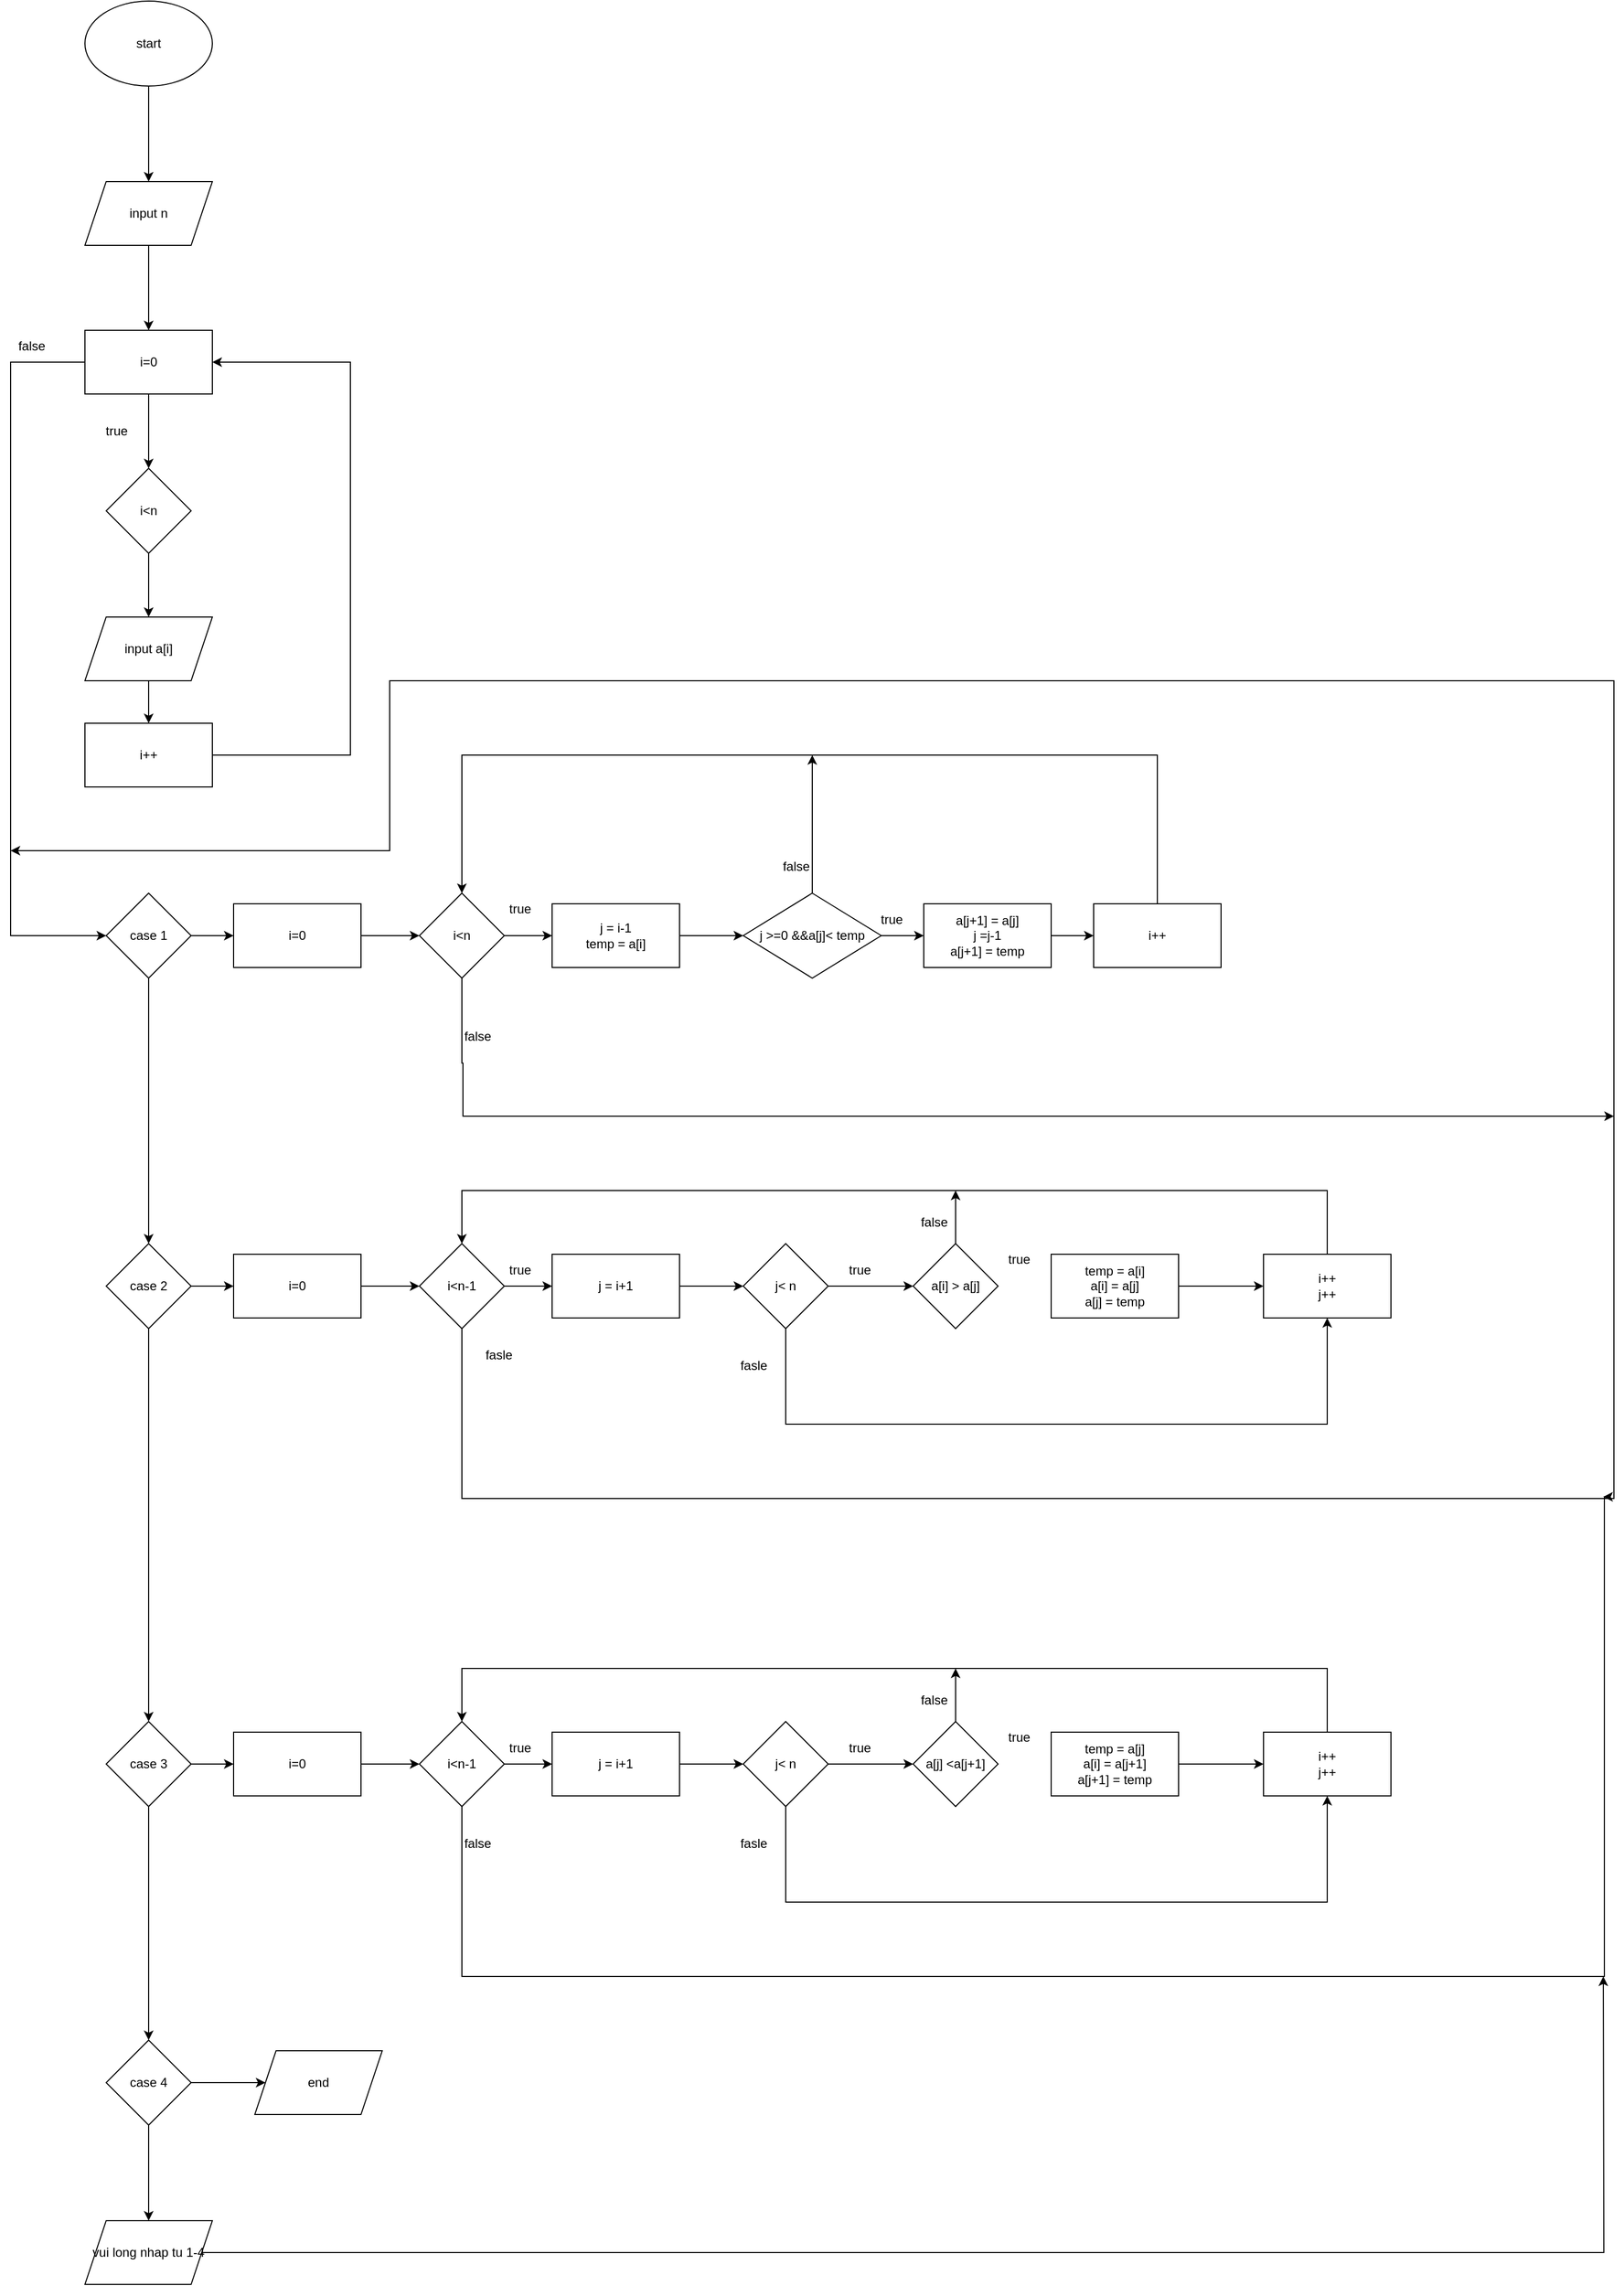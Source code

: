 <mxfile version="22.1.3" type="device" pages="3">
  <diagram name="BT1" id="m06JEJhV0v_ANx0qQexP">
    <mxGraphModel dx="1290" dy="534" grid="1" gridSize="10" guides="1" tooltips="1" connect="1" arrows="1" fold="1" page="1" pageScale="1" pageWidth="827" pageHeight="1169" math="0" shadow="0">
      <root>
        <mxCell id="0" />
        <mxCell id="1" parent="0" />
        <mxCell id="LiszowRizHazjW7_zklP-1" value="" style="edgeStyle=orthogonalEdgeStyle;rounded=0;orthogonalLoop=1;jettySize=auto;html=1;" edge="1" parent="1" source="LiszowRizHazjW7_zklP-2" target="LiszowRizHazjW7_zklP-4">
          <mxGeometry relative="1" as="geometry" />
        </mxCell>
        <mxCell id="LiszowRizHazjW7_zklP-2" value="start" style="ellipse;whiteSpace=wrap;html=1;" vertex="1" parent="1">
          <mxGeometry x="110" y="10" width="120" height="80" as="geometry" />
        </mxCell>
        <mxCell id="LiszowRizHazjW7_zklP-3" value="" style="edgeStyle=orthogonalEdgeStyle;rounded=0;orthogonalLoop=1;jettySize=auto;html=1;" edge="1" parent="1" source="LiszowRizHazjW7_zklP-4" target="LiszowRizHazjW7_zklP-9">
          <mxGeometry relative="1" as="geometry" />
        </mxCell>
        <mxCell id="LiszowRizHazjW7_zklP-4" value="input n" style="shape=parallelogram;perimeter=parallelogramPerimeter;whiteSpace=wrap;html=1;fixedSize=1;" vertex="1" parent="1">
          <mxGeometry x="110" y="180" width="120" height="60" as="geometry" />
        </mxCell>
        <mxCell id="LiszowRizHazjW7_zklP-5" value="" style="edgeStyle=orthogonalEdgeStyle;rounded=0;orthogonalLoop=1;jettySize=auto;html=1;" edge="1" parent="1" source="LiszowRizHazjW7_zklP-6" target="LiszowRizHazjW7_zklP-11">
          <mxGeometry relative="1" as="geometry" />
        </mxCell>
        <mxCell id="LiszowRizHazjW7_zklP-6" value="i&amp;lt;n" style="rhombus;whiteSpace=wrap;html=1;" vertex="1" parent="1">
          <mxGeometry x="130" y="450" width="80" height="80" as="geometry" />
        </mxCell>
        <mxCell id="LiszowRizHazjW7_zklP-7" value="" style="edgeStyle=orthogonalEdgeStyle;rounded=0;orthogonalLoop=1;jettySize=auto;html=1;" edge="1" parent="1" source="LiszowRizHazjW7_zklP-9" target="LiszowRizHazjW7_zklP-6">
          <mxGeometry relative="1" as="geometry" />
        </mxCell>
        <mxCell id="LiszowRizHazjW7_zklP-8" style="edgeStyle=orthogonalEdgeStyle;rounded=0;orthogonalLoop=1;jettySize=auto;html=1;entryX=0;entryY=0.5;entryDx=0;entryDy=0;" edge="1" parent="1" source="LiszowRizHazjW7_zklP-9" target="LiszowRizHazjW7_zklP-17">
          <mxGeometry relative="1" as="geometry">
            <Array as="points">
              <mxPoint x="40" y="350" />
              <mxPoint x="40" y="890" />
            </Array>
          </mxGeometry>
        </mxCell>
        <mxCell id="LiszowRizHazjW7_zklP-9" value="i=0" style="whiteSpace=wrap;html=1;" vertex="1" parent="1">
          <mxGeometry x="110" y="320" width="120" height="60" as="geometry" />
        </mxCell>
        <mxCell id="LiszowRizHazjW7_zklP-10" value="" style="edgeStyle=orthogonalEdgeStyle;rounded=0;orthogonalLoop=1;jettySize=auto;html=1;" edge="1" parent="1" source="LiszowRizHazjW7_zklP-11" target="LiszowRizHazjW7_zklP-13">
          <mxGeometry relative="1" as="geometry" />
        </mxCell>
        <mxCell id="LiszowRizHazjW7_zklP-11" value="input a[i]" style="shape=parallelogram;perimeter=parallelogramPerimeter;whiteSpace=wrap;html=1;fixedSize=1;" vertex="1" parent="1">
          <mxGeometry x="110" y="590" width="120" height="60" as="geometry" />
        </mxCell>
        <mxCell id="LiszowRizHazjW7_zklP-12" style="edgeStyle=orthogonalEdgeStyle;rounded=0;orthogonalLoop=1;jettySize=auto;html=1;entryX=1;entryY=0.5;entryDx=0;entryDy=0;" edge="1" parent="1" source="LiszowRizHazjW7_zklP-13" target="LiszowRizHazjW7_zklP-9">
          <mxGeometry relative="1" as="geometry">
            <Array as="points">
              <mxPoint x="360" y="720" />
              <mxPoint x="360" y="350" />
            </Array>
          </mxGeometry>
        </mxCell>
        <mxCell id="LiszowRizHazjW7_zklP-13" value="i++" style="rounded=0;whiteSpace=wrap;html=1;" vertex="1" parent="1">
          <mxGeometry x="110" y="690" width="120" height="60" as="geometry" />
        </mxCell>
        <mxCell id="LiszowRizHazjW7_zklP-14" value="true" style="text;html=1;strokeColor=none;fillColor=none;align=center;verticalAlign=middle;whiteSpace=wrap;rounded=0;" vertex="1" parent="1">
          <mxGeometry x="110" y="400" width="60" height="30" as="geometry" />
        </mxCell>
        <mxCell id="LiszowRizHazjW7_zklP-15" value="" style="edgeStyle=orthogonalEdgeStyle;rounded=0;orthogonalLoop=1;jettySize=auto;html=1;" edge="1" parent="1" source="LiszowRizHazjW7_zklP-17" target="LiszowRizHazjW7_zklP-20">
          <mxGeometry relative="1" as="geometry" />
        </mxCell>
        <mxCell id="LiszowRizHazjW7_zklP-16" value="" style="edgeStyle=orthogonalEdgeStyle;rounded=0;orthogonalLoop=1;jettySize=auto;html=1;" edge="1" parent="1" source="LiszowRizHazjW7_zklP-17" target="LiszowRizHazjW7_zklP-45">
          <mxGeometry relative="1" as="geometry" />
        </mxCell>
        <mxCell id="LiszowRizHazjW7_zklP-17" value="case 1" style="rhombus;whiteSpace=wrap;html=1;" vertex="1" parent="1">
          <mxGeometry x="130" y="850" width="80" height="80" as="geometry" />
        </mxCell>
        <mxCell id="LiszowRizHazjW7_zklP-18" value="false" style="text;html=1;strokeColor=none;fillColor=none;align=center;verticalAlign=middle;whiteSpace=wrap;rounded=0;" vertex="1" parent="1">
          <mxGeometry x="30" y="320" width="60" height="30" as="geometry" />
        </mxCell>
        <mxCell id="LiszowRizHazjW7_zklP-19" value="" style="edgeStyle=orthogonalEdgeStyle;rounded=0;orthogonalLoop=1;jettySize=auto;html=1;" edge="1" parent="1" source="LiszowRizHazjW7_zklP-20" target="LiszowRizHazjW7_zklP-23">
          <mxGeometry relative="1" as="geometry" />
        </mxCell>
        <mxCell id="LiszowRizHazjW7_zklP-20" value="i=0" style="rounded=0;whiteSpace=wrap;html=1;" vertex="1" parent="1">
          <mxGeometry x="250" y="860" width="120" height="60" as="geometry" />
        </mxCell>
        <mxCell id="LiszowRizHazjW7_zklP-21" value="" style="edgeStyle=orthogonalEdgeStyle;rounded=0;orthogonalLoop=1;jettySize=auto;html=1;" edge="1" parent="1" source="LiszowRizHazjW7_zklP-23">
          <mxGeometry relative="1" as="geometry">
            <mxPoint x="550" y="890" as="targetPoint" />
          </mxGeometry>
        </mxCell>
        <mxCell id="LiszowRizHazjW7_zklP-22" style="edgeStyle=orthogonalEdgeStyle;rounded=0;orthogonalLoop=1;jettySize=auto;html=1;" edge="1" parent="1" source="LiszowRizHazjW7_zklP-23">
          <mxGeometry relative="1" as="geometry">
            <mxPoint x="1550" y="1060" as="targetPoint" />
            <Array as="points">
              <mxPoint x="465" y="1010" />
              <mxPoint x="466" y="1090" />
            </Array>
          </mxGeometry>
        </mxCell>
        <mxCell id="LiszowRizHazjW7_zklP-23" value="i&amp;lt;n" style="rhombus;whiteSpace=wrap;html=1;" vertex="1" parent="1">
          <mxGeometry x="425" y="850" width="80" height="80" as="geometry" />
        </mxCell>
        <mxCell id="LiszowRizHazjW7_zklP-24" value="" style="edgeStyle=orthogonalEdgeStyle;rounded=0;orthogonalLoop=1;jettySize=auto;html=1;" edge="1" parent="1" source="LiszowRizHazjW7_zklP-25" target="LiszowRizHazjW7_zklP-28">
          <mxGeometry relative="1" as="geometry" />
        </mxCell>
        <mxCell id="LiszowRizHazjW7_zklP-25" value="j = i-1&lt;br&gt;temp = a[i]" style="whiteSpace=wrap;html=1;rounded=0;" vertex="1" parent="1">
          <mxGeometry x="550" y="860" width="120" height="60" as="geometry" />
        </mxCell>
        <mxCell id="LiszowRizHazjW7_zklP-26" value="" style="edgeStyle=orthogonalEdgeStyle;rounded=0;orthogonalLoop=1;jettySize=auto;html=1;" edge="1" parent="1" source="LiszowRizHazjW7_zklP-28" target="LiszowRizHazjW7_zklP-30">
          <mxGeometry relative="1" as="geometry" />
        </mxCell>
        <mxCell id="LiszowRizHazjW7_zklP-27" style="edgeStyle=orthogonalEdgeStyle;rounded=0;orthogonalLoop=1;jettySize=auto;html=1;" edge="1" parent="1" source="LiszowRizHazjW7_zklP-28">
          <mxGeometry relative="1" as="geometry">
            <mxPoint x="795" y="720" as="targetPoint" />
          </mxGeometry>
        </mxCell>
        <mxCell id="LiszowRizHazjW7_zklP-28" value="j &amp;gt;=0 &amp;amp;&amp;amp;a[j]&amp;lt; temp" style="rhombus;whiteSpace=wrap;html=1;" vertex="1" parent="1">
          <mxGeometry x="730" y="850" width="130" height="80" as="geometry" />
        </mxCell>
        <mxCell id="LiszowRizHazjW7_zklP-29" value="" style="edgeStyle=orthogonalEdgeStyle;rounded=0;orthogonalLoop=1;jettySize=auto;html=1;" edge="1" parent="1" source="LiszowRizHazjW7_zklP-30" target="LiszowRizHazjW7_zklP-32">
          <mxGeometry relative="1" as="geometry" />
        </mxCell>
        <mxCell id="LiszowRizHazjW7_zklP-30" value="a[j+1] = a[j]&lt;br&gt;j =j-1&lt;br&gt;a[j+1] = temp" style="rounded=0;whiteSpace=wrap;html=1;" vertex="1" parent="1">
          <mxGeometry x="900" y="860" width="120" height="60" as="geometry" />
        </mxCell>
        <mxCell id="LiszowRizHazjW7_zklP-31" style="edgeStyle=orthogonalEdgeStyle;rounded=0;orthogonalLoop=1;jettySize=auto;html=1;entryX=0.5;entryY=0;entryDx=0;entryDy=0;" edge="1" parent="1" source="LiszowRizHazjW7_zklP-32" target="LiszowRizHazjW7_zklP-23">
          <mxGeometry relative="1" as="geometry">
            <Array as="points">
              <mxPoint x="1120" y="720" />
              <mxPoint x="465" y="720" />
            </Array>
          </mxGeometry>
        </mxCell>
        <mxCell id="LiszowRizHazjW7_zklP-32" value="i++" style="rounded=0;whiteSpace=wrap;html=1;" vertex="1" parent="1">
          <mxGeometry x="1060" y="860" width="120" height="60" as="geometry" />
        </mxCell>
        <mxCell id="LiszowRizHazjW7_zklP-33" value="true" style="text;html=1;strokeColor=none;fillColor=none;align=center;verticalAlign=middle;whiteSpace=wrap;rounded=0;" vertex="1" parent="1">
          <mxGeometry x="840" y="860" width="60" height="30" as="geometry" />
        </mxCell>
        <mxCell id="LiszowRizHazjW7_zklP-34" value="true" style="text;html=1;strokeColor=none;fillColor=none;align=center;verticalAlign=middle;whiteSpace=wrap;rounded=0;" vertex="1" parent="1">
          <mxGeometry x="490" y="850" width="60" height="30" as="geometry" />
        </mxCell>
        <mxCell id="LiszowRizHazjW7_zklP-35" value="false" style="text;html=1;strokeColor=none;fillColor=none;align=center;verticalAlign=middle;whiteSpace=wrap;rounded=0;" vertex="1" parent="1">
          <mxGeometry x="750" y="810" width="60" height="30" as="geometry" />
        </mxCell>
        <mxCell id="LiszowRizHazjW7_zklP-36" value="false" style="text;html=1;strokeColor=none;fillColor=none;align=center;verticalAlign=middle;whiteSpace=wrap;rounded=0;" vertex="1" parent="1">
          <mxGeometry x="450" y="970" width="60" height="30" as="geometry" />
        </mxCell>
        <mxCell id="LiszowRizHazjW7_zklP-37" value="" style="edgeStyle=orthogonalEdgeStyle;rounded=0;orthogonalLoop=1;jettySize=auto;html=1;" edge="1" parent="1" source="LiszowRizHazjW7_zklP-38" target="LiszowRizHazjW7_zklP-41">
          <mxGeometry relative="1" as="geometry" />
        </mxCell>
        <mxCell id="LiszowRizHazjW7_zklP-38" value="i=0" style="rounded=0;whiteSpace=wrap;html=1;" vertex="1" parent="1">
          <mxGeometry x="250" y="1190" width="120" height="60" as="geometry" />
        </mxCell>
        <mxCell id="LiszowRizHazjW7_zklP-39" value="" style="edgeStyle=orthogonalEdgeStyle;rounded=0;orthogonalLoop=1;jettySize=auto;html=1;" edge="1" parent="1" source="LiszowRizHazjW7_zklP-41">
          <mxGeometry relative="1" as="geometry">
            <mxPoint x="550" y="1220" as="targetPoint" />
          </mxGeometry>
        </mxCell>
        <mxCell id="LiszowRizHazjW7_zklP-40" style="edgeStyle=orthogonalEdgeStyle;rounded=0;orthogonalLoop=1;jettySize=auto;html=1;" edge="1" parent="1" source="LiszowRizHazjW7_zklP-41">
          <mxGeometry relative="1" as="geometry">
            <Array as="points">
              <mxPoint x="465" y="1420" />
              <mxPoint x="1550" y="1420" />
              <mxPoint x="1550" y="650" />
              <mxPoint x="397" y="650" />
            </Array>
            <mxPoint x="40" y="810" as="targetPoint" />
          </mxGeometry>
        </mxCell>
        <mxCell id="LiszowRizHazjW7_zklP-41" value="i&amp;lt;n-1" style="rhombus;whiteSpace=wrap;html=1;" vertex="1" parent="1">
          <mxGeometry x="425" y="1180" width="80" height="80" as="geometry" />
        </mxCell>
        <mxCell id="LiszowRizHazjW7_zklP-42" value="" style="edgeStyle=orthogonalEdgeStyle;rounded=0;orthogonalLoop=1;jettySize=auto;html=1;" edge="1" parent="1">
          <mxGeometry relative="1" as="geometry">
            <mxPoint x="670" y="1220" as="sourcePoint" />
            <mxPoint x="730" y="1220" as="targetPoint" />
          </mxGeometry>
        </mxCell>
        <mxCell id="LiszowRizHazjW7_zklP-43" value="" style="edgeStyle=orthogonalEdgeStyle;rounded=0;orthogonalLoop=1;jettySize=auto;html=1;" edge="1" parent="1" source="LiszowRizHazjW7_zklP-45" target="LiszowRizHazjW7_zklP-38">
          <mxGeometry relative="1" as="geometry" />
        </mxCell>
        <mxCell id="LiszowRizHazjW7_zklP-44" value="" style="edgeStyle=orthogonalEdgeStyle;rounded=0;orthogonalLoop=1;jettySize=auto;html=1;" edge="1" parent="1" source="LiszowRizHazjW7_zklP-45" target="LiszowRizHazjW7_zklP-64">
          <mxGeometry relative="1" as="geometry" />
        </mxCell>
        <mxCell id="LiszowRizHazjW7_zklP-45" value="case 2" style="rhombus;whiteSpace=wrap;html=1;" vertex="1" parent="1">
          <mxGeometry x="130" y="1180" width="80" height="80" as="geometry" />
        </mxCell>
        <mxCell id="LiszowRizHazjW7_zklP-46" value="" style="edgeStyle=orthogonalEdgeStyle;rounded=0;orthogonalLoop=1;jettySize=auto;html=1;" edge="1" parent="1" source="LiszowRizHazjW7_zklP-48" target="LiszowRizHazjW7_zklP-51">
          <mxGeometry relative="1" as="geometry" />
        </mxCell>
        <mxCell id="LiszowRizHazjW7_zklP-47" style="edgeStyle=orthogonalEdgeStyle;rounded=0;orthogonalLoop=1;jettySize=auto;html=1;entryX=0.5;entryY=1;entryDx=0;entryDy=0;" edge="1" parent="1" source="LiszowRizHazjW7_zklP-48" target="LiszowRizHazjW7_zklP-55">
          <mxGeometry relative="1" as="geometry">
            <Array as="points">
              <mxPoint x="770" y="1350" />
              <mxPoint x="1280" y="1350" />
            </Array>
          </mxGeometry>
        </mxCell>
        <mxCell id="LiszowRizHazjW7_zklP-48" value="j&amp;lt; n" style="rhombus;whiteSpace=wrap;html=1;" vertex="1" parent="1">
          <mxGeometry x="730" y="1180" width="80" height="80" as="geometry" />
        </mxCell>
        <mxCell id="LiszowRizHazjW7_zklP-49" value="j = i+1" style="rounded=0;whiteSpace=wrap;html=1;" vertex="1" parent="1">
          <mxGeometry x="550" y="1190" width="120" height="60" as="geometry" />
        </mxCell>
        <mxCell id="LiszowRizHazjW7_zklP-50" style="edgeStyle=orthogonalEdgeStyle;rounded=0;orthogonalLoop=1;jettySize=auto;html=1;" edge="1" parent="1" source="LiszowRizHazjW7_zklP-51">
          <mxGeometry relative="1" as="geometry">
            <mxPoint x="930" y="1130" as="targetPoint" />
          </mxGeometry>
        </mxCell>
        <mxCell id="LiszowRizHazjW7_zklP-51" value="a[i] &amp;gt; a[j]" style="rhombus;whiteSpace=wrap;html=1;" vertex="1" parent="1">
          <mxGeometry x="890" y="1180" width="80" height="80" as="geometry" />
        </mxCell>
        <mxCell id="LiszowRizHazjW7_zklP-52" value="" style="edgeStyle=orthogonalEdgeStyle;rounded=0;orthogonalLoop=1;jettySize=auto;html=1;" edge="1" parent="1" source="LiszowRizHazjW7_zklP-53" target="LiszowRizHazjW7_zklP-55">
          <mxGeometry relative="1" as="geometry">
            <Array as="points">
              <mxPoint x="1190" y="1220" />
              <mxPoint x="1190" y="1220" />
            </Array>
          </mxGeometry>
        </mxCell>
        <mxCell id="LiszowRizHazjW7_zklP-53" value="temp = a[i]&lt;br&gt;a[i] = a[j]&lt;br&gt;a[j] = temp" style="rounded=0;whiteSpace=wrap;html=1;" vertex="1" parent="1">
          <mxGeometry x="1020" y="1190" width="120" height="60" as="geometry" />
        </mxCell>
        <mxCell id="LiszowRizHazjW7_zklP-54" style="edgeStyle=orthogonalEdgeStyle;rounded=0;orthogonalLoop=1;jettySize=auto;html=1;entryX=0.5;entryY=0;entryDx=0;entryDy=0;" edge="1" parent="1" source="LiszowRizHazjW7_zklP-55" target="LiszowRizHazjW7_zklP-41">
          <mxGeometry relative="1" as="geometry">
            <Array as="points">
              <mxPoint x="1280" y="1130" />
              <mxPoint x="465" y="1130" />
            </Array>
          </mxGeometry>
        </mxCell>
        <mxCell id="LiszowRizHazjW7_zklP-55" value="i++&lt;br&gt;j++" style="whiteSpace=wrap;html=1;rounded=0;" vertex="1" parent="1">
          <mxGeometry x="1220" y="1190" width="120" height="60" as="geometry" />
        </mxCell>
        <mxCell id="LiszowRizHazjW7_zklP-56" value="true" style="text;html=1;strokeColor=none;fillColor=none;align=center;verticalAlign=middle;whiteSpace=wrap;rounded=0;" vertex="1" parent="1">
          <mxGeometry x="490" y="1190" width="60" height="30" as="geometry" />
        </mxCell>
        <mxCell id="LiszowRizHazjW7_zklP-57" value="true" style="text;html=1;strokeColor=none;fillColor=none;align=center;verticalAlign=middle;whiteSpace=wrap;rounded=0;" vertex="1" parent="1">
          <mxGeometry x="810" y="1190" width="60" height="30" as="geometry" />
        </mxCell>
        <mxCell id="LiszowRizHazjW7_zklP-58" value="true" style="text;html=1;strokeColor=none;fillColor=none;align=center;verticalAlign=middle;whiteSpace=wrap;rounded=0;" vertex="1" parent="1">
          <mxGeometry x="960" y="1180" width="60" height="30" as="geometry" />
        </mxCell>
        <mxCell id="LiszowRizHazjW7_zklP-59" value="false" style="text;html=1;strokeColor=none;fillColor=none;align=center;verticalAlign=middle;whiteSpace=wrap;rounded=0;" vertex="1" parent="1">
          <mxGeometry x="880" y="1145" width="60" height="30" as="geometry" />
        </mxCell>
        <mxCell id="LiszowRizHazjW7_zklP-60" value="fasle" style="text;html=1;strokeColor=none;fillColor=none;align=center;verticalAlign=middle;whiteSpace=wrap;rounded=0;" vertex="1" parent="1">
          <mxGeometry x="710" y="1280" width="60" height="30" as="geometry" />
        </mxCell>
        <mxCell id="LiszowRizHazjW7_zklP-61" value="fasle" style="text;html=1;strokeColor=none;fillColor=none;align=center;verticalAlign=middle;whiteSpace=wrap;rounded=0;" vertex="1" parent="1">
          <mxGeometry x="470" y="1270" width="60" height="30" as="geometry" />
        </mxCell>
        <mxCell id="LiszowRizHazjW7_zklP-62" value="" style="edgeStyle=orthogonalEdgeStyle;rounded=0;orthogonalLoop=1;jettySize=auto;html=1;" edge="1" parent="1" source="LiszowRizHazjW7_zklP-64" target="LiszowRizHazjW7_zklP-66">
          <mxGeometry relative="1" as="geometry" />
        </mxCell>
        <mxCell id="LiszowRizHazjW7_zklP-63" value="" style="edgeStyle=orthogonalEdgeStyle;rounded=0;orthogonalLoop=1;jettySize=auto;html=1;" edge="1" parent="1" source="LiszowRizHazjW7_zklP-64" target="LiszowRizHazjW7_zklP-89">
          <mxGeometry relative="1" as="geometry" />
        </mxCell>
        <mxCell id="LiszowRizHazjW7_zklP-64" value="case 3" style="rhombus;whiteSpace=wrap;html=1;" vertex="1" parent="1">
          <mxGeometry x="130" y="1630" width="80" height="80" as="geometry" />
        </mxCell>
        <mxCell id="LiszowRizHazjW7_zklP-65" value="" style="edgeStyle=orthogonalEdgeStyle;rounded=0;orthogonalLoop=1;jettySize=auto;html=1;" edge="1" parent="1" source="LiszowRizHazjW7_zklP-66" target="LiszowRizHazjW7_zklP-69">
          <mxGeometry relative="1" as="geometry" />
        </mxCell>
        <mxCell id="LiszowRizHazjW7_zklP-66" value="i=0" style="rounded=0;whiteSpace=wrap;html=1;" vertex="1" parent="1">
          <mxGeometry x="250" y="1640" width="120" height="60" as="geometry" />
        </mxCell>
        <mxCell id="LiszowRizHazjW7_zklP-67" value="" style="edgeStyle=orthogonalEdgeStyle;rounded=0;orthogonalLoop=1;jettySize=auto;html=1;" edge="1" parent="1" source="LiszowRizHazjW7_zklP-69">
          <mxGeometry relative="1" as="geometry">
            <mxPoint x="550" y="1670" as="targetPoint" />
          </mxGeometry>
        </mxCell>
        <mxCell id="LiszowRizHazjW7_zklP-68" style="edgeStyle=orthogonalEdgeStyle;rounded=0;orthogonalLoop=1;jettySize=auto;html=1;" edge="1" parent="1" source="LiszowRizHazjW7_zklP-69">
          <mxGeometry relative="1" as="geometry">
            <mxPoint x="1540" y="1418.4" as="targetPoint" />
            <Array as="points">
              <mxPoint x="465" y="1870" />
              <mxPoint x="1541" y="1870" />
            </Array>
          </mxGeometry>
        </mxCell>
        <mxCell id="LiszowRizHazjW7_zklP-69" value="i&amp;lt;n-1" style="rhombus;whiteSpace=wrap;html=1;" vertex="1" parent="1">
          <mxGeometry x="425" y="1630" width="80" height="80" as="geometry" />
        </mxCell>
        <mxCell id="LiszowRizHazjW7_zklP-70" value="" style="edgeStyle=orthogonalEdgeStyle;rounded=0;orthogonalLoop=1;jettySize=auto;html=1;" edge="1" parent="1">
          <mxGeometry relative="1" as="geometry">
            <mxPoint x="670" y="1670" as="sourcePoint" />
            <mxPoint x="730" y="1670" as="targetPoint" />
          </mxGeometry>
        </mxCell>
        <mxCell id="LiszowRizHazjW7_zklP-71" value="" style="edgeStyle=orthogonalEdgeStyle;rounded=0;orthogonalLoop=1;jettySize=auto;html=1;" edge="1" parent="1" source="LiszowRizHazjW7_zklP-73" target="LiszowRizHazjW7_zklP-76">
          <mxGeometry relative="1" as="geometry" />
        </mxCell>
        <mxCell id="LiszowRizHazjW7_zklP-72" style="edgeStyle=orthogonalEdgeStyle;rounded=0;orthogonalLoop=1;jettySize=auto;html=1;entryX=0.5;entryY=1;entryDx=0;entryDy=0;" edge="1" parent="1" source="LiszowRizHazjW7_zklP-73" target="LiszowRizHazjW7_zklP-80">
          <mxGeometry relative="1" as="geometry">
            <Array as="points">
              <mxPoint x="770" y="1800" />
              <mxPoint x="1280" y="1800" />
            </Array>
          </mxGeometry>
        </mxCell>
        <mxCell id="LiszowRizHazjW7_zklP-73" value="j&amp;lt; n" style="rhombus;whiteSpace=wrap;html=1;" vertex="1" parent="1">
          <mxGeometry x="730" y="1630" width="80" height="80" as="geometry" />
        </mxCell>
        <mxCell id="LiszowRizHazjW7_zklP-74" value="j = i+1" style="rounded=0;whiteSpace=wrap;html=1;" vertex="1" parent="1">
          <mxGeometry x="550" y="1640" width="120" height="60" as="geometry" />
        </mxCell>
        <mxCell id="LiszowRizHazjW7_zklP-75" style="edgeStyle=orthogonalEdgeStyle;rounded=0;orthogonalLoop=1;jettySize=auto;html=1;" edge="1" parent="1" source="LiszowRizHazjW7_zklP-76">
          <mxGeometry relative="1" as="geometry">
            <mxPoint x="930" y="1580" as="targetPoint" />
          </mxGeometry>
        </mxCell>
        <mxCell id="LiszowRizHazjW7_zklP-76" value="a[j] &amp;lt;a[j+1]" style="rhombus;whiteSpace=wrap;html=1;" vertex="1" parent="1">
          <mxGeometry x="890" y="1630" width="80" height="80" as="geometry" />
        </mxCell>
        <mxCell id="LiszowRizHazjW7_zklP-77" value="" style="edgeStyle=orthogonalEdgeStyle;rounded=0;orthogonalLoop=1;jettySize=auto;html=1;" edge="1" parent="1" source="LiszowRizHazjW7_zklP-78" target="LiszowRizHazjW7_zklP-80">
          <mxGeometry relative="1" as="geometry">
            <Array as="points">
              <mxPoint x="1190" y="1670" />
              <mxPoint x="1190" y="1670" />
            </Array>
          </mxGeometry>
        </mxCell>
        <mxCell id="LiszowRizHazjW7_zklP-78" value="temp = a[j]&lt;br&gt;a[i] = a[j+1]&lt;br&gt;a[j+1] = temp" style="rounded=0;whiteSpace=wrap;html=1;" vertex="1" parent="1">
          <mxGeometry x="1020" y="1640" width="120" height="60" as="geometry" />
        </mxCell>
        <mxCell id="LiszowRizHazjW7_zklP-79" style="edgeStyle=orthogonalEdgeStyle;rounded=0;orthogonalLoop=1;jettySize=auto;html=1;entryX=0.5;entryY=0;entryDx=0;entryDy=0;" edge="1" parent="1" source="LiszowRizHazjW7_zklP-80" target="LiszowRizHazjW7_zklP-69">
          <mxGeometry relative="1" as="geometry">
            <Array as="points">
              <mxPoint x="1280" y="1580" />
              <mxPoint x="465" y="1580" />
            </Array>
          </mxGeometry>
        </mxCell>
        <mxCell id="LiszowRizHazjW7_zklP-80" value="i++&lt;br&gt;j++" style="whiteSpace=wrap;html=1;rounded=0;" vertex="1" parent="1">
          <mxGeometry x="1220" y="1640" width="120" height="60" as="geometry" />
        </mxCell>
        <mxCell id="LiszowRizHazjW7_zklP-81" value="true" style="text;html=1;strokeColor=none;fillColor=none;align=center;verticalAlign=middle;whiteSpace=wrap;rounded=0;" vertex="1" parent="1">
          <mxGeometry x="490" y="1640" width="60" height="30" as="geometry" />
        </mxCell>
        <mxCell id="LiszowRizHazjW7_zklP-82" value="true" style="text;html=1;strokeColor=none;fillColor=none;align=center;verticalAlign=middle;whiteSpace=wrap;rounded=0;" vertex="1" parent="1">
          <mxGeometry x="810" y="1640" width="60" height="30" as="geometry" />
        </mxCell>
        <mxCell id="LiszowRizHazjW7_zklP-83" value="true" style="text;html=1;strokeColor=none;fillColor=none;align=center;verticalAlign=middle;whiteSpace=wrap;rounded=0;" vertex="1" parent="1">
          <mxGeometry x="960" y="1630" width="60" height="30" as="geometry" />
        </mxCell>
        <mxCell id="LiszowRizHazjW7_zklP-84" value="false" style="text;html=1;strokeColor=none;fillColor=none;align=center;verticalAlign=middle;whiteSpace=wrap;rounded=0;" vertex="1" parent="1">
          <mxGeometry x="880" y="1595" width="60" height="30" as="geometry" />
        </mxCell>
        <mxCell id="LiszowRizHazjW7_zklP-85" value="fasle" style="text;html=1;strokeColor=none;fillColor=none;align=center;verticalAlign=middle;whiteSpace=wrap;rounded=0;" vertex="1" parent="1">
          <mxGeometry x="710" y="1730" width="60" height="30" as="geometry" />
        </mxCell>
        <mxCell id="LiszowRizHazjW7_zklP-86" value="false" style="text;html=1;strokeColor=none;fillColor=none;align=center;verticalAlign=middle;whiteSpace=wrap;rounded=0;" vertex="1" parent="1">
          <mxGeometry x="450" y="1730" width="60" height="30" as="geometry" />
        </mxCell>
        <mxCell id="LiszowRizHazjW7_zklP-87" value="" style="edgeStyle=orthogonalEdgeStyle;rounded=0;orthogonalLoop=1;jettySize=auto;html=1;" edge="1" parent="1" source="LiszowRizHazjW7_zklP-89" target="LiszowRizHazjW7_zklP-90">
          <mxGeometry relative="1" as="geometry" />
        </mxCell>
        <mxCell id="LiszowRizHazjW7_zklP-88" value="" style="edgeStyle=orthogonalEdgeStyle;rounded=0;orthogonalLoop=1;jettySize=auto;html=1;" edge="1" parent="1" source="LiszowRizHazjW7_zklP-89" target="LiszowRizHazjW7_zklP-92">
          <mxGeometry relative="1" as="geometry" />
        </mxCell>
        <mxCell id="LiszowRizHazjW7_zklP-89" value="case 4" style="rhombus;whiteSpace=wrap;html=1;" vertex="1" parent="1">
          <mxGeometry x="130" y="1930" width="80" height="80" as="geometry" />
        </mxCell>
        <mxCell id="LiszowRizHazjW7_zklP-90" value="end" style="shape=parallelogram;perimeter=parallelogramPerimeter;whiteSpace=wrap;html=1;fixedSize=1;" vertex="1" parent="1">
          <mxGeometry x="270" y="1940" width="120" height="60" as="geometry" />
        </mxCell>
        <mxCell id="LiszowRizHazjW7_zklP-91" style="edgeStyle=orthogonalEdgeStyle;rounded=0;orthogonalLoop=1;jettySize=auto;html=1;" edge="1" parent="1" source="LiszowRizHazjW7_zklP-92">
          <mxGeometry relative="1" as="geometry">
            <mxPoint x="1540" y="1870" as="targetPoint" />
          </mxGeometry>
        </mxCell>
        <mxCell id="LiszowRizHazjW7_zklP-92" value="vui long nhap tu 1-4" style="shape=parallelogram;perimeter=parallelogramPerimeter;whiteSpace=wrap;html=1;fixedSize=1;" vertex="1" parent="1">
          <mxGeometry x="110" y="2100" width="120" height="60" as="geometry" />
        </mxCell>
      </root>
    </mxGraphModel>
  </diagram>
  <diagram id="RvVJlErhXjuVc_O4GDUW" name="BT2">
    <mxGraphModel dx="1290" dy="1703" grid="1" gridSize="10" guides="1" tooltips="1" connect="1" arrows="1" fold="1" page="1" pageScale="1" pageWidth="827" pageHeight="1169" math="0" shadow="0">
      <root>
        <mxCell id="0" />
        <mxCell id="1" parent="0" />
        <mxCell id="dkCCmT9yHK8t0eKhnpki-1" style="edgeStyle=orthogonalEdgeStyle;rounded=0;orthogonalLoop=1;jettySize=auto;html=1;entryX=0.5;entryY=0;entryDx=0;entryDy=0;" edge="1" parent="1" source="dkCCmT9yHK8t0eKhnpki-2" target="dkCCmT9yHK8t0eKhnpki-4">
          <mxGeometry relative="1" as="geometry">
            <mxPoint x="410" y="190" as="targetPoint" />
          </mxGeometry>
        </mxCell>
        <mxCell id="dkCCmT9yHK8t0eKhnpki-2" value="start" style="ellipse;whiteSpace=wrap;html=1;" vertex="1" parent="1">
          <mxGeometry x="350" y="-30" width="120" height="80" as="geometry" />
        </mxCell>
        <mxCell id="dkCCmT9yHK8t0eKhnpki-3" style="edgeStyle=orthogonalEdgeStyle;rounded=0;orthogonalLoop=1;jettySize=auto;html=1;entryX=0.5;entryY=0;entryDx=0;entryDy=0;" edge="1" parent="1" source="dkCCmT9yHK8t0eKhnpki-4" target="dkCCmT9yHK8t0eKhnpki-6">
          <mxGeometry relative="1" as="geometry">
            <mxPoint x="410" y="290" as="targetPoint" />
          </mxGeometry>
        </mxCell>
        <mxCell id="dkCCmT9yHK8t0eKhnpki-4" value="&amp;nbsp;col ,row" style="shape=parallelogram;perimeter=parallelogramPerimeter;whiteSpace=wrap;html=1;fixedSize=1;" vertex="1" parent="1">
          <mxGeometry x="335" y="120" width="150" height="80" as="geometry" />
        </mxCell>
        <mxCell id="dkCCmT9yHK8t0eKhnpki-5" value="" style="edgeStyle=orthogonalEdgeStyle;rounded=0;orthogonalLoop=1;jettySize=auto;html=1;" edge="1" parent="1" source="dkCCmT9yHK8t0eKhnpki-6" target="dkCCmT9yHK8t0eKhnpki-11">
          <mxGeometry relative="1" as="geometry" />
        </mxCell>
        <mxCell id="dkCCmT9yHK8t0eKhnpki-6" value="i=0,j=0" style="rounded=1;whiteSpace=wrap;html=1;" vertex="1" parent="1">
          <mxGeometry x="350" y="260" width="120" height="60" as="geometry" />
        </mxCell>
        <mxCell id="dkCCmT9yHK8t0eKhnpki-7" value="" style="edgeStyle=orthogonalEdgeStyle;rounded=0;orthogonalLoop=1;jettySize=auto;html=1;" edge="1" parent="1" source="dkCCmT9yHK8t0eKhnpki-11" target="dkCCmT9yHK8t0eKhnpki-16">
          <mxGeometry relative="1" as="geometry" />
        </mxCell>
        <mxCell id="dkCCmT9yHK8t0eKhnpki-8" value="true" style="edgeLabel;html=1;align=center;verticalAlign=middle;resizable=0;points=[];" vertex="1" connectable="0" parent="dkCCmT9yHK8t0eKhnpki-7">
          <mxGeometry x="-0.45" relative="1" as="geometry">
            <mxPoint as="offset" />
          </mxGeometry>
        </mxCell>
        <mxCell id="dkCCmT9yHK8t0eKhnpki-9" style="edgeStyle=orthogonalEdgeStyle;rounded=0;orthogonalLoop=1;jettySize=auto;html=1;" edge="1" parent="1" source="dkCCmT9yHK8t0eKhnpki-11" target="dkCCmT9yHK8t0eKhnpki-24">
          <mxGeometry relative="1" as="geometry">
            <mxPoint x="129" y="1120" as="targetPoint" />
          </mxGeometry>
        </mxCell>
        <mxCell id="dkCCmT9yHK8t0eKhnpki-10" value="false" style="edgeLabel;html=1;align=center;verticalAlign=middle;resizable=0;points=[];" vertex="1" connectable="0" parent="dkCCmT9yHK8t0eKhnpki-9">
          <mxGeometry x="0.063" relative="1" as="geometry">
            <mxPoint as="offset" />
          </mxGeometry>
        </mxCell>
        <mxCell id="dkCCmT9yHK8t0eKhnpki-11" value="i&amp;lt;row" style="rhombus;whiteSpace=wrap;html=1;rounded=1;" vertex="1" parent="1">
          <mxGeometry x="370" y="390" width="80" height="80" as="geometry" />
        </mxCell>
        <mxCell id="dkCCmT9yHK8t0eKhnpki-12" value="" style="edgeStyle=orthogonalEdgeStyle;rounded=0;orthogonalLoop=1;jettySize=auto;html=1;" edge="1" parent="1" source="dkCCmT9yHK8t0eKhnpki-16" target="dkCCmT9yHK8t0eKhnpki-18">
          <mxGeometry relative="1" as="geometry" />
        </mxCell>
        <mxCell id="dkCCmT9yHK8t0eKhnpki-13" value="true" style="edgeLabel;html=1;align=center;verticalAlign=middle;resizable=0;points=[];" vertex="1" connectable="0" parent="dkCCmT9yHK8t0eKhnpki-12">
          <mxGeometry x="-0.289" y="3" relative="1" as="geometry">
            <mxPoint as="offset" />
          </mxGeometry>
        </mxCell>
        <mxCell id="dkCCmT9yHK8t0eKhnpki-14" value="" style="edgeStyle=orthogonalEdgeStyle;rounded=0;orthogonalLoop=1;jettySize=auto;html=1;" edge="1" parent="1" source="dkCCmT9yHK8t0eKhnpki-16" target="dkCCmT9yHK8t0eKhnpki-22">
          <mxGeometry relative="1" as="geometry" />
        </mxCell>
        <mxCell id="dkCCmT9yHK8t0eKhnpki-15" value="false" style="edgeLabel;html=1;align=center;verticalAlign=middle;resizable=0;points=[];" vertex="1" connectable="0" parent="dkCCmT9yHK8t0eKhnpki-14">
          <mxGeometry x="-0.033" y="-1" relative="1" as="geometry">
            <mxPoint as="offset" />
          </mxGeometry>
        </mxCell>
        <mxCell id="dkCCmT9yHK8t0eKhnpki-16" value="j&amp;lt;col" style="rhombus;whiteSpace=wrap;html=1;rounded=1;" vertex="1" parent="1">
          <mxGeometry x="370" y="550" width="80" height="80" as="geometry" />
        </mxCell>
        <mxCell id="dkCCmT9yHK8t0eKhnpki-17" value="" style="edgeStyle=orthogonalEdgeStyle;rounded=0;orthogonalLoop=1;jettySize=auto;html=1;" edge="1" parent="1" source="dkCCmT9yHK8t0eKhnpki-18" target="dkCCmT9yHK8t0eKhnpki-20">
          <mxGeometry relative="1" as="geometry" />
        </mxCell>
        <mxCell id="dkCCmT9yHK8t0eKhnpki-18" value="arr[i][j]" style="shape=parallelogram;perimeter=parallelogramPerimeter;whiteSpace=wrap;html=1;fixedSize=1;rounded=1;" vertex="1" parent="1">
          <mxGeometry x="350" y="720" width="120" height="60" as="geometry" />
        </mxCell>
        <mxCell id="dkCCmT9yHK8t0eKhnpki-19" style="edgeStyle=orthogonalEdgeStyle;rounded=0;orthogonalLoop=1;jettySize=auto;html=1;entryX=0;entryY=0.5;entryDx=0;entryDy=0;" edge="1" parent="1" source="dkCCmT9yHK8t0eKhnpki-20" target="dkCCmT9yHK8t0eKhnpki-16">
          <mxGeometry relative="1" as="geometry">
            <mxPoint x="250" y="600" as="targetPoint" />
            <Array as="points">
              <mxPoint x="251" y="890" />
              <mxPoint x="251" y="590" />
            </Array>
          </mxGeometry>
        </mxCell>
        <mxCell id="dkCCmT9yHK8t0eKhnpki-20" value="j++" style="rounded=1;whiteSpace=wrap;html=1;" vertex="1" parent="1">
          <mxGeometry x="350" y="860" width="120" height="60" as="geometry" />
        </mxCell>
        <mxCell id="dkCCmT9yHK8t0eKhnpki-21" style="edgeStyle=orthogonalEdgeStyle;rounded=0;orthogonalLoop=1;jettySize=auto;html=1;entryX=1;entryY=0.5;entryDx=0;entryDy=0;" edge="1" parent="1" source="dkCCmT9yHK8t0eKhnpki-22" target="dkCCmT9yHK8t0eKhnpki-11">
          <mxGeometry relative="1" as="geometry">
            <mxPoint x="570" y="380" as="targetPoint" />
            <Array as="points">
              <mxPoint x="570" y="470" />
              <mxPoint x="571" y="470" />
              <mxPoint x="571" y="430" />
            </Array>
          </mxGeometry>
        </mxCell>
        <mxCell id="dkCCmT9yHK8t0eKhnpki-22" value="i++" style="whiteSpace=wrap;html=1;rounded=1;" vertex="1" parent="1">
          <mxGeometry x="510" y="560" width="120" height="60" as="geometry" />
        </mxCell>
        <mxCell id="dkCCmT9yHK8t0eKhnpki-23" value="" style="edgeStyle=orthogonalEdgeStyle;rounded=0;orthogonalLoop=1;jettySize=auto;html=1;" edge="1" parent="1" source="dkCCmT9yHK8t0eKhnpki-24" target="dkCCmT9yHK8t0eKhnpki-26">
          <mxGeometry relative="1" as="geometry" />
        </mxCell>
        <mxCell id="dkCCmT9yHK8t0eKhnpki-24" value="IN MENU" style="rounded=1;whiteSpace=wrap;html=1;" vertex="1" parent="1">
          <mxGeometry x="69" y="1090" width="120" height="60" as="geometry" />
        </mxCell>
        <mxCell id="dkCCmT9yHK8t0eKhnpki-25" value="" style="edgeStyle=orthogonalEdgeStyle;rounded=0;orthogonalLoop=1;jettySize=auto;html=1;" edge="1" parent="1" source="dkCCmT9yHK8t0eKhnpki-26" target="dkCCmT9yHK8t0eKhnpki-31">
          <mxGeometry relative="1" as="geometry" />
        </mxCell>
        <mxCell id="dkCCmT9yHK8t0eKhnpki-26" value="choice" style="shape=parallelogram;perimeter=parallelogramPerimeter;whiteSpace=wrap;html=1;fixedSize=1;rounded=1;" vertex="1" parent="1">
          <mxGeometry x="69" y="1230" width="120" height="60" as="geometry" />
        </mxCell>
        <mxCell id="dkCCmT9yHK8t0eKhnpki-27" style="edgeStyle=orthogonalEdgeStyle;rounded=0;orthogonalLoop=1;jettySize=auto;html=1;" edge="1" parent="1" source="dkCCmT9yHK8t0eKhnpki-31" target="dkCCmT9yHK8t0eKhnpki-36">
          <mxGeometry relative="1" as="geometry">
            <Array as="points">
              <mxPoint x="210" y="1430" />
              <mxPoint x="210" y="1430" />
            </Array>
          </mxGeometry>
        </mxCell>
        <mxCell id="dkCCmT9yHK8t0eKhnpki-28" value="true" style="edgeLabel;html=1;align=center;verticalAlign=middle;resizable=0;points=[];" vertex="1" connectable="0" parent="dkCCmT9yHK8t0eKhnpki-27">
          <mxGeometry x="-0.177" y="-4" relative="1" as="geometry">
            <mxPoint as="offset" />
          </mxGeometry>
        </mxCell>
        <mxCell id="dkCCmT9yHK8t0eKhnpki-29" value="" style="edgeStyle=orthogonalEdgeStyle;rounded=0;orthogonalLoop=1;jettySize=auto;html=1;" edge="1" parent="1" source="dkCCmT9yHK8t0eKhnpki-31" target="dkCCmT9yHK8t0eKhnpki-51">
          <mxGeometry relative="1" as="geometry" />
        </mxCell>
        <mxCell id="dkCCmT9yHK8t0eKhnpki-30" value="falese" style="edgeLabel;html=1;align=center;verticalAlign=middle;resizable=0;points=[];" vertex="1" connectable="0" parent="dkCCmT9yHK8t0eKhnpki-29">
          <mxGeometry x="-0.086" y="-5" relative="1" as="geometry">
            <mxPoint y="1" as="offset" />
          </mxGeometry>
        </mxCell>
        <mxCell id="dkCCmT9yHK8t0eKhnpki-31" value="choice==1" style="rhombus;whiteSpace=wrap;html=1;rounded=1;" vertex="1" parent="1">
          <mxGeometry x="73.5" y="1375" width="111" height="110" as="geometry" />
        </mxCell>
        <mxCell id="dkCCmT9yHK8t0eKhnpki-32" value="" style="edgeStyle=orthogonalEdgeStyle;rounded=0;orthogonalLoop=1;jettySize=auto;html=1;" edge="1" parent="1" source="dkCCmT9yHK8t0eKhnpki-36" target="dkCCmT9yHK8t0eKhnpki-40">
          <mxGeometry relative="1" as="geometry" />
        </mxCell>
        <mxCell id="dkCCmT9yHK8t0eKhnpki-33" value="true" style="edgeLabel;html=1;align=center;verticalAlign=middle;resizable=0;points=[];" vertex="1" connectable="0" parent="dkCCmT9yHK8t0eKhnpki-32">
          <mxGeometry x="-0.45" relative="1" as="geometry">
            <mxPoint as="offset" />
          </mxGeometry>
        </mxCell>
        <mxCell id="dkCCmT9yHK8t0eKhnpki-34" style="edgeStyle=orthogonalEdgeStyle;rounded=0;orthogonalLoop=1;jettySize=auto;html=1;" edge="1" parent="1" source="dkCCmT9yHK8t0eKhnpki-36">
          <mxGeometry relative="1" as="geometry">
            <mxPoint x="130" y="990" as="targetPoint" />
            <Array as="points">
              <mxPoint x="289" y="1620" />
              <mxPoint x="1190" y="1620" />
              <mxPoint x="1190" y="980" />
              <mxPoint x="130" y="980" />
            </Array>
          </mxGeometry>
        </mxCell>
        <mxCell id="dkCCmT9yHK8t0eKhnpki-35" value="false" style="edgeLabel;html=1;align=center;verticalAlign=middle;resizable=0;points=[];" vertex="1" connectable="0" parent="dkCCmT9yHK8t0eKhnpki-34">
          <mxGeometry x="-0.639" y="-6" relative="1" as="geometry">
            <mxPoint as="offset" />
          </mxGeometry>
        </mxCell>
        <mxCell id="dkCCmT9yHK8t0eKhnpki-36" value="i&amp;lt;row" style="rhombus;whiteSpace=wrap;html=1;rounded=1;" vertex="1" parent="1">
          <mxGeometry x="248.94" y="1390" width="80" height="80" as="geometry" />
        </mxCell>
        <mxCell id="dkCCmT9yHK8t0eKhnpki-37" value="" style="edgeStyle=orthogonalEdgeStyle;rounded=0;orthogonalLoop=1;jettySize=auto;html=1;" edge="1" parent="1" source="dkCCmT9yHK8t0eKhnpki-40" target="dkCCmT9yHK8t0eKhnpki-42">
          <mxGeometry relative="1" as="geometry" />
        </mxCell>
        <mxCell id="dkCCmT9yHK8t0eKhnpki-38" value="true" style="edgeLabel;html=1;align=center;verticalAlign=middle;resizable=0;points=[];" vertex="1" connectable="0" parent="dkCCmT9yHK8t0eKhnpki-37">
          <mxGeometry x="-0.289" y="3" relative="1" as="geometry">
            <mxPoint as="offset" />
          </mxGeometry>
        </mxCell>
        <mxCell id="dkCCmT9yHK8t0eKhnpki-39" value="false" style="edgeStyle=orthogonalEdgeStyle;rounded=0;orthogonalLoop=1;jettySize=auto;html=1;entryX=1;entryY=0.5;entryDx=0;entryDy=0;" edge="1" parent="1" source="dkCCmT9yHK8t0eKhnpki-40" target="dkCCmT9yHK8t0eKhnpki-46">
          <mxGeometry relative="1" as="geometry">
            <Array as="points">
              <mxPoint x="490" y="1310" />
              <mxPoint x="369" y="1310" />
            </Array>
          </mxGeometry>
        </mxCell>
        <mxCell id="dkCCmT9yHK8t0eKhnpki-40" value="j&amp;lt;col" style="rhombus;whiteSpace=wrap;html=1;rounded=1;" vertex="1" parent="1">
          <mxGeometry x="450" y="1390" width="80" height="80" as="geometry" />
        </mxCell>
        <mxCell id="dkCCmT9yHK8t0eKhnpki-41" value="" style="edgeStyle=orthogonalEdgeStyle;rounded=0;orthogonalLoop=1;jettySize=auto;html=1;" edge="1" parent="1" source="dkCCmT9yHK8t0eKhnpki-42" target="dkCCmT9yHK8t0eKhnpki-44">
          <mxGeometry relative="1" as="geometry" />
        </mxCell>
        <mxCell id="dkCCmT9yHK8t0eKhnpki-42" value="arr[i][j]" style="shape=parallelogram;perimeter=parallelogramPerimeter;whiteSpace=wrap;html=1;fixedSize=1;rounded=1;" vertex="1" parent="1">
          <mxGeometry x="630" y="1400" width="120" height="60" as="geometry" />
        </mxCell>
        <mxCell id="dkCCmT9yHK8t0eKhnpki-43" style="edgeStyle=orthogonalEdgeStyle;rounded=0;orthogonalLoop=1;jettySize=auto;html=1;entryX=0.5;entryY=1;entryDx=0;entryDy=0;" edge="1" parent="1" source="dkCCmT9yHK8t0eKhnpki-44" target="dkCCmT9yHK8t0eKhnpki-40">
          <mxGeometry relative="1" as="geometry">
            <mxPoint x="490" y="1500" as="targetPoint" />
            <Array as="points">
              <mxPoint x="940" y="1520" />
              <mxPoint x="490" y="1520" />
            </Array>
          </mxGeometry>
        </mxCell>
        <mxCell id="dkCCmT9yHK8t0eKhnpki-44" value="j++" style="rounded=1;whiteSpace=wrap;html=1;" vertex="1" parent="1">
          <mxGeometry x="880" y="1400" width="120" height="60" as="geometry" />
        </mxCell>
        <mxCell id="dkCCmT9yHK8t0eKhnpki-45" style="edgeStyle=orthogonalEdgeStyle;rounded=0;orthogonalLoop=1;jettySize=auto;html=1;entryX=0.5;entryY=0;entryDx=0;entryDy=0;" edge="1" parent="1" source="dkCCmT9yHK8t0eKhnpki-46" target="dkCCmT9yHK8t0eKhnpki-36">
          <mxGeometry relative="1" as="geometry">
            <mxPoint x="289" y="1360" as="targetPoint" />
            <Array as="points">
              <mxPoint x="289" y="1290" />
              <mxPoint x="290" y="1330" />
              <mxPoint x="289" y="1330" />
            </Array>
          </mxGeometry>
        </mxCell>
        <mxCell id="dkCCmT9yHK8t0eKhnpki-46" value="i++" style="whiteSpace=wrap;html=1;rounded=1;" vertex="1" parent="1">
          <mxGeometry x="248.94" y="1290" width="120" height="60" as="geometry" />
        </mxCell>
        <mxCell id="dkCCmT9yHK8t0eKhnpki-47" style="edgeStyle=orthogonalEdgeStyle;rounded=0;orthogonalLoop=1;jettySize=auto;html=1;entryX=0;entryY=0.5;entryDx=0;entryDy=0;" edge="1" parent="1" source="dkCCmT9yHK8t0eKhnpki-51" target="dkCCmT9yHK8t0eKhnpki-56">
          <mxGeometry relative="1" as="geometry" />
        </mxCell>
        <mxCell id="dkCCmT9yHK8t0eKhnpki-48" value="true" style="edgeLabel;html=1;align=center;verticalAlign=middle;resizable=0;points=[];" vertex="1" connectable="0" parent="dkCCmT9yHK8t0eKhnpki-47">
          <mxGeometry x="-0.134" y="2" relative="1" as="geometry">
            <mxPoint as="offset" />
          </mxGeometry>
        </mxCell>
        <mxCell id="dkCCmT9yHK8t0eKhnpki-49" value="" style="edgeStyle=orthogonalEdgeStyle;rounded=0;orthogonalLoop=1;jettySize=auto;html=1;" edge="1" parent="1" source="dkCCmT9yHK8t0eKhnpki-51" target="dkCCmT9yHK8t0eKhnpki-103">
          <mxGeometry relative="1" as="geometry" />
        </mxCell>
        <mxCell id="dkCCmT9yHK8t0eKhnpki-50" value="false" style="edgeLabel;html=1;align=center;verticalAlign=middle;resizable=0;points=[];" vertex="1" connectable="0" parent="dkCCmT9yHK8t0eKhnpki-49">
          <mxGeometry x="0.023" relative="1" as="geometry">
            <mxPoint y="1" as="offset" />
          </mxGeometry>
        </mxCell>
        <mxCell id="dkCCmT9yHK8t0eKhnpki-51" value="choice==2" style="rhombus;whiteSpace=wrap;html=1;rounded=1;" vertex="1" parent="1">
          <mxGeometry x="73.5" y="1870" width="111" height="110" as="geometry" />
        </mxCell>
        <mxCell id="dkCCmT9yHK8t0eKhnpki-52" value="" style="edgeStyle=orthogonalEdgeStyle;rounded=0;orthogonalLoop=1;jettySize=auto;html=1;" edge="1" parent="1" source="dkCCmT9yHK8t0eKhnpki-56" target="dkCCmT9yHK8t0eKhnpki-60">
          <mxGeometry relative="1" as="geometry" />
        </mxCell>
        <mxCell id="dkCCmT9yHK8t0eKhnpki-53" value="true" style="edgeLabel;html=1;align=center;verticalAlign=middle;resizable=0;points=[];" vertex="1" connectable="0" parent="dkCCmT9yHK8t0eKhnpki-52">
          <mxGeometry x="-0.45" relative="1" as="geometry">
            <mxPoint as="offset" />
          </mxGeometry>
        </mxCell>
        <mxCell id="dkCCmT9yHK8t0eKhnpki-54" style="edgeStyle=orthogonalEdgeStyle;rounded=0;orthogonalLoop=1;jettySize=auto;html=1;" edge="1" parent="1" source="dkCCmT9yHK8t0eKhnpki-56">
          <mxGeometry relative="1" as="geometry">
            <mxPoint x="1010" y="990" as="targetPoint" />
            <Array as="points">
              <mxPoint x="351" y="2290" />
              <mxPoint x="2140" y="2290" />
              <mxPoint x="2140" y="980" />
              <mxPoint x="1010" y="980" />
            </Array>
          </mxGeometry>
        </mxCell>
        <mxCell id="dkCCmT9yHK8t0eKhnpki-55" value="false" style="edgeLabel;html=1;align=center;verticalAlign=middle;resizable=0;points=[];" vertex="1" connectable="0" parent="dkCCmT9yHK8t0eKhnpki-54">
          <mxGeometry x="-0.551" y="-9" relative="1" as="geometry">
            <mxPoint as="offset" />
          </mxGeometry>
        </mxCell>
        <mxCell id="dkCCmT9yHK8t0eKhnpki-56" value="i&amp;lt;row" style="rhombus;whiteSpace=wrap;html=1;rounded=1;" vertex="1" parent="1">
          <mxGeometry x="310" y="1880" width="80" height="80" as="geometry" />
        </mxCell>
        <mxCell id="dkCCmT9yHK8t0eKhnpki-57" value="" style="edgeStyle=orthogonalEdgeStyle;rounded=0;orthogonalLoop=1;jettySize=auto;html=1;entryX=0;entryY=0.5;entryDx=0;entryDy=0;" edge="1" parent="1" source="dkCCmT9yHK8t0eKhnpki-60" target="dkCCmT9yHK8t0eKhnpki-66">
          <mxGeometry relative="1" as="geometry">
            <mxPoint x="700" y="1920" as="targetPoint" />
          </mxGeometry>
        </mxCell>
        <mxCell id="dkCCmT9yHK8t0eKhnpki-58" value="true" style="edgeLabel;html=1;align=center;verticalAlign=middle;resizable=0;points=[];" vertex="1" connectable="0" parent="dkCCmT9yHK8t0eKhnpki-57">
          <mxGeometry x="-0.289" y="3" relative="1" as="geometry">
            <mxPoint as="offset" />
          </mxGeometry>
        </mxCell>
        <mxCell id="dkCCmT9yHK8t0eKhnpki-59" value="false" style="edgeStyle=orthogonalEdgeStyle;rounded=0;orthogonalLoop=1;jettySize=auto;html=1;entryX=1;entryY=0.5;entryDx=0;entryDy=0;" edge="1" parent="1" source="dkCCmT9yHK8t0eKhnpki-60" target="dkCCmT9yHK8t0eKhnpki-64">
          <mxGeometry relative="1" as="geometry">
            <Array as="points">
              <mxPoint x="551.06" y="1800" />
              <mxPoint x="430.06" y="1800" />
            </Array>
          </mxGeometry>
        </mxCell>
        <mxCell id="dkCCmT9yHK8t0eKhnpki-60" value="j&amp;lt;col" style="rhombus;whiteSpace=wrap;html=1;rounded=1;" vertex="1" parent="1">
          <mxGeometry x="511.06" y="1880" width="80" height="80" as="geometry" />
        </mxCell>
        <mxCell id="dkCCmT9yHK8t0eKhnpki-61" style="edgeStyle=orthogonalEdgeStyle;rounded=0;orthogonalLoop=1;jettySize=auto;html=1;" edge="1" parent="1" source="dkCCmT9yHK8t0eKhnpki-62">
          <mxGeometry relative="1" as="geometry">
            <mxPoint x="480" y="1920" as="targetPoint" />
            <Array as="points">
              <mxPoint x="1620" y="2160" />
              <mxPoint x="480" y="2160" />
            </Array>
          </mxGeometry>
        </mxCell>
        <mxCell id="dkCCmT9yHK8t0eKhnpki-62" value="j++" style="rounded=1;whiteSpace=wrap;html=1;" vertex="1" parent="1">
          <mxGeometry x="1520" y="1890" width="120" height="60" as="geometry" />
        </mxCell>
        <mxCell id="dkCCmT9yHK8t0eKhnpki-63" style="edgeStyle=orthogonalEdgeStyle;rounded=0;orthogonalLoop=1;jettySize=auto;html=1;entryX=0.5;entryY=0;entryDx=0;entryDy=0;" edge="1" parent="1" source="dkCCmT9yHK8t0eKhnpki-64" target="dkCCmT9yHK8t0eKhnpki-56">
          <mxGeometry relative="1" as="geometry">
            <mxPoint x="350.06" y="1850" as="targetPoint" />
            <Array as="points">
              <mxPoint x="350.06" y="1780" />
              <mxPoint x="351.06" y="1820" />
              <mxPoint x="350.06" y="1820" />
            </Array>
          </mxGeometry>
        </mxCell>
        <mxCell id="dkCCmT9yHK8t0eKhnpki-64" value="i++" style="whiteSpace=wrap;html=1;rounded=1;" vertex="1" parent="1">
          <mxGeometry x="310" y="1780" width="120" height="60" as="geometry" />
        </mxCell>
        <mxCell id="dkCCmT9yHK8t0eKhnpki-65" value="" style="edgeStyle=orthogonalEdgeStyle;rounded=0;orthogonalLoop=1;jettySize=auto;html=1;" edge="1" parent="1" source="dkCCmT9yHK8t0eKhnpki-66" target="dkCCmT9yHK8t0eKhnpki-71">
          <mxGeometry relative="1" as="geometry" />
        </mxCell>
        <mxCell id="dkCCmT9yHK8t0eKhnpki-66" value="arr[i][j]&lt;br&gt;f=i-1" style="shape=parallelogram;perimeter=parallelogramPerimeter;whiteSpace=wrap;html=1;fixedSize=1;" vertex="1" parent="1">
          <mxGeometry x="690" y="1890" width="120" height="60" as="geometry" />
        </mxCell>
        <mxCell id="dkCCmT9yHK8t0eKhnpki-67" value="" style="edgeStyle=orthogonalEdgeStyle;rounded=0;orthogonalLoop=1;jettySize=auto;html=1;" edge="1" parent="1" source="dkCCmT9yHK8t0eKhnpki-71" target="dkCCmT9yHK8t0eKhnpki-73">
          <mxGeometry relative="1" as="geometry" />
        </mxCell>
        <mxCell id="dkCCmT9yHK8t0eKhnpki-68" value="true" style="edgeLabel;html=1;align=center;verticalAlign=middle;resizable=0;points=[];" vertex="1" connectable="0" parent="dkCCmT9yHK8t0eKhnpki-67">
          <mxGeometry x="-0.21" y="6" relative="1" as="geometry">
            <mxPoint as="offset" />
          </mxGeometry>
        </mxCell>
        <mxCell id="dkCCmT9yHK8t0eKhnpki-69" value="" style="edgeStyle=orthogonalEdgeStyle;rounded=0;orthogonalLoop=1;jettySize=auto;html=1;" edge="1" parent="1" source="dkCCmT9yHK8t0eKhnpki-71" target="dkCCmT9yHK8t0eKhnpki-75">
          <mxGeometry relative="1" as="geometry" />
        </mxCell>
        <mxCell id="dkCCmT9yHK8t0eKhnpki-70" value="false" style="edgeLabel;html=1;align=center;verticalAlign=middle;resizable=0;points=[];" vertex="1" connectable="0" parent="dkCCmT9yHK8t0eKhnpki-69">
          <mxGeometry x="-0.206" y="1" relative="1" as="geometry">
            <mxPoint as="offset" />
          </mxGeometry>
        </mxCell>
        <mxCell id="dkCCmT9yHK8t0eKhnpki-71" value="&#xa;&lt;div style=&quot;color: rgb(212, 212, 212); background-color: rgb(30, 30, 30); font-family: Consolas, &amp;quot;Courier New&amp;quot;, monospace; font-weight: normal; font-size: 14px; line-height: 19px;&quot;&gt;&lt;div&gt;&lt;span style=&quot;color: #c8c8c8;&quot;&gt;f&lt;/span&gt;&lt;span style=&quot;color: #d4d4d4;&quot;&gt;&amp;gt;=&lt;/span&gt;&lt;span style=&quot;color: #b5cea8;&quot;&gt;0&lt;/span&gt;&lt;span style=&quot;color: #d4d4d4;&quot;&gt;&amp;amp;&amp;amp;&lt;/span&gt;&lt;span style=&quot;color: #c8c8c8;&quot;&gt;key&lt;/span&gt;&lt;span style=&quot;color: #d4d4d4;&quot;&gt;&amp;lt;&lt;/span&gt;&lt;span style=&quot;color: #c8c8c8;&quot;&gt;arr&lt;/span&gt;&lt;span style=&quot;color: #d4d4d4;&quot;&gt;[&lt;/span&gt;&lt;span style=&quot;color: #c8c8c8;&quot;&gt;i&lt;/span&gt;&lt;span style=&quot;color: #d4d4d4;&quot;&gt;][&lt;/span&gt;&lt;span style=&quot;color: #c8c8c8;&quot;&gt;f&lt;/span&gt;&lt;/div&gt;&lt;/div&gt;&#xa;&#xa;" style="rhombus;whiteSpace=wrap;html=1;" vertex="1" parent="1">
          <mxGeometry x="870" y="1850" width="180" height="140" as="geometry" />
        </mxCell>
        <mxCell id="dkCCmT9yHK8t0eKhnpki-72" style="edgeStyle=orthogonalEdgeStyle;rounded=0;orthogonalLoop=1;jettySize=auto;html=1;" edge="1" parent="1" source="dkCCmT9yHK8t0eKhnpki-73">
          <mxGeometry relative="1" as="geometry">
            <mxPoint x="830" y="1920" as="targetPoint" />
          </mxGeometry>
        </mxCell>
        <mxCell id="dkCCmT9yHK8t0eKhnpki-73" value="&lt;br&gt;&lt;div style=&quot;color: rgb(212, 212, 212); background-color: rgb(30, 30, 30); font-family: Consolas, &amp;quot;Courier New&amp;quot;, monospace; font-weight: normal; font-size: 14px; line-height: 19px;&quot;&gt;&lt;div&gt;&lt;span style=&quot;color: #d4d4d4;&quot;&gt;&amp;nbsp; &lt;/span&gt;&lt;span style=&quot;color: #c8c8c8;&quot;&gt;arr&lt;/span&gt;&lt;span style=&quot;color: #d4d4d4;&quot;&gt;[&lt;/span&gt;&lt;span style=&quot;color: #c8c8c8;&quot;&gt;i&lt;/span&gt;&lt;span style=&quot;color: #d4d4d4;&quot;&gt;][&lt;/span&gt;&lt;span style=&quot;color: #c8c8c8;&quot;&gt;f&lt;/span&gt;&lt;span style=&quot;color: #d4d4d4;&quot;&gt;+&lt;/span&gt;&lt;span style=&quot;color: #b5cea8;&quot;&gt;1&lt;/span&gt;&lt;span style=&quot;color: #d4d4d4;&quot;&gt;]=&lt;/span&gt;&lt;span style=&quot;color: #c8c8c8;&quot;&gt;arr&lt;/span&gt;&lt;span style=&quot;color: #d4d4d4;&quot;&gt;[&lt;/span&gt;&lt;span style=&quot;color: #c8c8c8;&quot;&gt;i&lt;/span&gt;&lt;span style=&quot;color: #d4d4d4;&quot;&gt;][&lt;/span&gt;&lt;span style=&quot;color: #c8c8c8;&quot;&gt;f&lt;/span&gt;&lt;span style=&quot;color: #d4d4d4;&quot;&gt;]&lt;/span&gt;&lt;/div&gt;&lt;div&gt;&amp;nbsp; &amp;nbsp;&lt;span style=&quot;color: rgb(200, 200, 200);&quot;&gt;f&lt;/span&gt;-=&lt;span style=&quot;color: rgb(181, 206, 168);&quot;&gt;1&lt;/span&gt;;&lt;/div&gt;&lt;/div&gt;&lt;br&gt;" style="whiteSpace=wrap;html=1;" vertex="1" parent="1">
          <mxGeometry x="850" y="2070" width="220" height="60" as="geometry" />
        </mxCell>
        <mxCell id="dkCCmT9yHK8t0eKhnpki-74" style="edgeStyle=orthogonalEdgeStyle;rounded=0;orthogonalLoop=1;jettySize=auto;html=1;entryX=0;entryY=0.5;entryDx=0;entryDy=0;" edge="1" parent="1" source="dkCCmT9yHK8t0eKhnpki-75" target="dkCCmT9yHK8t0eKhnpki-62">
          <mxGeometry relative="1" as="geometry" />
        </mxCell>
        <mxCell id="dkCCmT9yHK8t0eKhnpki-75" value="&#xa;&lt;div style=&quot;color: rgb(212, 212, 212); background-color: rgb(30, 30, 30); font-family: Consolas, &amp;quot;Courier New&amp;quot;, monospace; font-weight: normal; font-size: 14px; line-height: 19px;&quot;&gt;&lt;div&gt;&lt;span style=&quot;color: #d4d4d4;&quot;&gt;&amp;nbsp;&lt;/span&gt;&lt;span style=&quot;color: #c8c8c8;&quot;&gt;arr&lt;/span&gt;&lt;span style=&quot;color: #d4d4d4;&quot;&gt;[&lt;/span&gt;&lt;span style=&quot;color: #c8c8c8;&quot;&gt;i&lt;/span&gt;&lt;span style=&quot;color: #d4d4d4;&quot;&gt;][&lt;/span&gt;&lt;span style=&quot;color: #c8c8c8;&quot;&gt;f&lt;/span&gt;&lt;span style=&quot;color: #d4d4d4;&quot;&gt;+&lt;/span&gt;&lt;span style=&quot;color: #b5cea8;&quot;&gt;1&lt;/span&gt;&lt;span style=&quot;color: #d4d4d4;&quot;&gt;]=&lt;/span&gt;&lt;span style=&quot;color: #c8c8c8;&quot;&gt;key&lt;/span&gt;&lt;span style=&quot;color: #d4d4d4;&quot;&gt;;&lt;/span&gt;&lt;/div&gt;&lt;/div&gt;&#xa;&#xa;" style="whiteSpace=wrap;html=1;" vertex="1" parent="1">
          <mxGeometry x="1160" y="1890" width="190" height="60" as="geometry" />
        </mxCell>
        <mxCell id="dkCCmT9yHK8t0eKhnpki-76" value="" style="edgeStyle=orthogonalEdgeStyle;rounded=0;orthogonalLoop=1;jettySize=auto;html=1;" edge="1" parent="1" source="dkCCmT9yHK8t0eKhnpki-80" target="dkCCmT9yHK8t0eKhnpki-84">
          <mxGeometry relative="1" as="geometry" />
        </mxCell>
        <mxCell id="dkCCmT9yHK8t0eKhnpki-77" value="true" style="edgeLabel;html=1;align=center;verticalAlign=middle;resizable=0;points=[];" vertex="1" connectable="0" parent="dkCCmT9yHK8t0eKhnpki-76">
          <mxGeometry x="-0.45" relative="1" as="geometry">
            <mxPoint as="offset" />
          </mxGeometry>
        </mxCell>
        <mxCell id="dkCCmT9yHK8t0eKhnpki-78" style="edgeStyle=orthogonalEdgeStyle;rounded=0;orthogonalLoop=1;jettySize=auto;html=1;" edge="1" parent="1" source="dkCCmT9yHK8t0eKhnpki-80">
          <mxGeometry relative="1" as="geometry">
            <mxPoint x="2140" y="2142.5" as="targetPoint" />
            <Array as="points">
              <mxPoint x="361" y="2960" />
              <mxPoint x="2140" y="2960" />
            </Array>
          </mxGeometry>
        </mxCell>
        <mxCell id="dkCCmT9yHK8t0eKhnpki-79" value="false" style="edgeLabel;html=1;align=center;verticalAlign=middle;resizable=0;points=[];" vertex="1" connectable="0" parent="dkCCmT9yHK8t0eKhnpki-78">
          <mxGeometry x="-0.863" y="-1" relative="1" as="geometry">
            <mxPoint x="-1" y="-1" as="offset" />
          </mxGeometry>
        </mxCell>
        <mxCell id="dkCCmT9yHK8t0eKhnpki-80" value="i&amp;lt;col" style="rhombus;whiteSpace=wrap;html=1;rounded=1;" vertex="1" parent="1">
          <mxGeometry x="320" y="2500" width="80" height="80" as="geometry" />
        </mxCell>
        <mxCell id="dkCCmT9yHK8t0eKhnpki-81" value="" style="edgeStyle=orthogonalEdgeStyle;rounded=0;orthogonalLoop=1;jettySize=auto;html=1;entryX=0;entryY=0.5;entryDx=0;entryDy=0;" edge="1" parent="1" source="dkCCmT9yHK8t0eKhnpki-84" target="dkCCmT9yHK8t0eKhnpki-90">
          <mxGeometry relative="1" as="geometry">
            <mxPoint x="710" y="2540" as="targetPoint" />
          </mxGeometry>
        </mxCell>
        <mxCell id="dkCCmT9yHK8t0eKhnpki-82" value="true" style="edgeLabel;html=1;align=center;verticalAlign=middle;resizable=0;points=[];" vertex="1" connectable="0" parent="dkCCmT9yHK8t0eKhnpki-81">
          <mxGeometry x="-0.289" y="3" relative="1" as="geometry">
            <mxPoint as="offset" />
          </mxGeometry>
        </mxCell>
        <mxCell id="dkCCmT9yHK8t0eKhnpki-83" value="false" style="edgeStyle=orthogonalEdgeStyle;rounded=0;orthogonalLoop=1;jettySize=auto;html=1;entryX=1;entryY=0.5;entryDx=0;entryDy=0;" edge="1" parent="1" source="dkCCmT9yHK8t0eKhnpki-84" target="dkCCmT9yHK8t0eKhnpki-88">
          <mxGeometry relative="1" as="geometry">
            <Array as="points">
              <mxPoint x="561.06" y="2420" />
              <mxPoint x="440.06" y="2420" />
            </Array>
          </mxGeometry>
        </mxCell>
        <mxCell id="dkCCmT9yHK8t0eKhnpki-84" value="j&amp;lt;row" style="rhombus;whiteSpace=wrap;html=1;rounded=1;" vertex="1" parent="1">
          <mxGeometry x="521.06" y="2500" width="80" height="80" as="geometry" />
        </mxCell>
        <mxCell id="dkCCmT9yHK8t0eKhnpki-85" style="edgeStyle=orthogonalEdgeStyle;rounded=0;orthogonalLoop=1;jettySize=auto;html=1;entryX=0.417;entryY=0.963;entryDx=0;entryDy=0;entryPerimeter=0;" edge="1" parent="1" source="dkCCmT9yHK8t0eKhnpki-86" target="dkCCmT9yHK8t0eKhnpki-84">
          <mxGeometry relative="1" as="geometry">
            <mxPoint x="650" y="2840" as="targetPoint" />
            <Array as="points">
              <mxPoint x="1630" y="2780" />
              <mxPoint x="554" y="2780" />
            </Array>
          </mxGeometry>
        </mxCell>
        <mxCell id="dkCCmT9yHK8t0eKhnpki-86" value="j++" style="rounded=1;whiteSpace=wrap;html=1;" vertex="1" parent="1">
          <mxGeometry x="1530" y="2510" width="120" height="60" as="geometry" />
        </mxCell>
        <mxCell id="dkCCmT9yHK8t0eKhnpki-87" style="edgeStyle=orthogonalEdgeStyle;rounded=0;orthogonalLoop=1;jettySize=auto;html=1;entryX=0.5;entryY=0;entryDx=0;entryDy=0;" edge="1" parent="1" source="dkCCmT9yHK8t0eKhnpki-88" target="dkCCmT9yHK8t0eKhnpki-80">
          <mxGeometry relative="1" as="geometry">
            <mxPoint x="360.06" y="2470" as="targetPoint" />
            <Array as="points">
              <mxPoint x="360.06" y="2400" />
              <mxPoint x="361.06" y="2440" />
              <mxPoint x="360.06" y="2440" />
            </Array>
          </mxGeometry>
        </mxCell>
        <mxCell id="dkCCmT9yHK8t0eKhnpki-88" value="i++" style="whiteSpace=wrap;html=1;rounded=1;" vertex="1" parent="1">
          <mxGeometry x="320" y="2400" width="120" height="60" as="geometry" />
        </mxCell>
        <mxCell id="dkCCmT9yHK8t0eKhnpki-89" value="" style="edgeStyle=orthogonalEdgeStyle;rounded=0;orthogonalLoop=1;jettySize=auto;html=1;" edge="1" parent="1" source="dkCCmT9yHK8t0eKhnpki-90" target="dkCCmT9yHK8t0eKhnpki-95">
          <mxGeometry relative="1" as="geometry" />
        </mxCell>
        <mxCell id="dkCCmT9yHK8t0eKhnpki-90" value="arr[f][i]&lt;br&gt;f=i-1" style="shape=parallelogram;perimeter=parallelogramPerimeter;whiteSpace=wrap;html=1;fixedSize=1;" vertex="1" parent="1">
          <mxGeometry x="700" y="2510" width="120" height="60" as="geometry" />
        </mxCell>
        <mxCell id="dkCCmT9yHK8t0eKhnpki-91" value="" style="edgeStyle=orthogonalEdgeStyle;rounded=0;orthogonalLoop=1;jettySize=auto;html=1;" edge="1" parent="1" source="dkCCmT9yHK8t0eKhnpki-95" target="dkCCmT9yHK8t0eKhnpki-97">
          <mxGeometry relative="1" as="geometry" />
        </mxCell>
        <mxCell id="dkCCmT9yHK8t0eKhnpki-92" value="true" style="edgeLabel;html=1;align=center;verticalAlign=middle;resizable=0;points=[];" vertex="1" connectable="0" parent="dkCCmT9yHK8t0eKhnpki-91">
          <mxGeometry x="-0.21" y="6" relative="1" as="geometry">
            <mxPoint as="offset" />
          </mxGeometry>
        </mxCell>
        <mxCell id="dkCCmT9yHK8t0eKhnpki-93" value="" style="edgeStyle=orthogonalEdgeStyle;rounded=0;orthogonalLoop=1;jettySize=auto;html=1;" edge="1" parent="1" source="dkCCmT9yHK8t0eKhnpki-95" target="dkCCmT9yHK8t0eKhnpki-99">
          <mxGeometry relative="1" as="geometry" />
        </mxCell>
        <mxCell id="dkCCmT9yHK8t0eKhnpki-94" value="false" style="edgeLabel;html=1;align=center;verticalAlign=middle;resizable=0;points=[];" vertex="1" connectable="0" parent="dkCCmT9yHK8t0eKhnpki-93">
          <mxGeometry x="-0.206" y="1" relative="1" as="geometry">
            <mxPoint as="offset" />
          </mxGeometry>
        </mxCell>
        <mxCell id="dkCCmT9yHK8t0eKhnpki-95" value="&lt;div style=&quot;color: rgb(212, 212, 212); background-color: rgb(30, 30, 30); font-family: Consolas, &amp;quot;Courier New&amp;quot;, monospace; font-size: 14px; line-height: 19px;&quot;&gt;f&amp;gt;=&lt;span style=&quot;color: #b5cea8;&quot;&gt;0&lt;/span&gt;&amp;amp;&amp;amp;&lt;span style=&quot;color: #c8c8c8;&quot;&gt;key&lt;/span&gt;&amp;gt;&lt;span style=&quot;color: #c8c8c8;&quot;&gt;arr&lt;/span&gt;[&lt;span style=&quot;color: #c8c8c8;&quot;&gt;f&lt;/span&gt;][&lt;span style=&quot;color: #c8c8c8;&quot;&gt;i&lt;/span&gt;]&lt;/div&gt;" style="rhombus;whiteSpace=wrap;html=1;" vertex="1" parent="1">
          <mxGeometry x="880" y="2470" width="180" height="140" as="geometry" />
        </mxCell>
        <mxCell id="dkCCmT9yHK8t0eKhnpki-96" style="edgeStyle=orthogonalEdgeStyle;rounded=0;orthogonalLoop=1;jettySize=auto;html=1;" edge="1" parent="1" source="dkCCmT9yHK8t0eKhnpki-97">
          <mxGeometry relative="1" as="geometry">
            <mxPoint x="840" y="2540" as="targetPoint" />
          </mxGeometry>
        </mxCell>
        <mxCell id="dkCCmT9yHK8t0eKhnpki-97" value="&lt;div style=&quot;color: rgb(212, 212, 212); background-color: rgb(30, 30, 30); font-family: Consolas, &amp;quot;Courier New&amp;quot;, monospace; font-size: 14px; line-height: 19px;&quot;&gt;&lt;div&gt;&amp;nbsp;arr[&lt;span style=&quot;color: #c8c8c8;&quot;&gt;f&lt;/span&gt;+&lt;span style=&quot;color: #b5cea8;&quot;&gt;1&lt;/span&gt;][&lt;span style=&quot;color: #c8c8c8;&quot;&gt;i&lt;/span&gt;]=&lt;span style=&quot;color: #c8c8c8;&quot;&gt;arr&lt;/span&gt;[&lt;span style=&quot;color: #c8c8c8;&quot;&gt;f&lt;/span&gt;][&lt;span style=&quot;color: #c8c8c8;&quot;&gt;i&lt;/span&gt;]&lt;/div&gt;&lt;div&gt;&amp;nbsp;&amp;nbsp;&lt;span style=&quot;color: rgb(200, 200, 200);&quot;&gt;f&lt;/span&gt;-=&lt;span style=&quot;color: rgb(181, 206, 168);&quot;&gt;1&lt;/span&gt;;&lt;/div&gt;&lt;/div&gt;" style="whiteSpace=wrap;html=1;" vertex="1" parent="1">
          <mxGeometry x="860" y="2690" width="220" height="60" as="geometry" />
        </mxCell>
        <mxCell id="dkCCmT9yHK8t0eKhnpki-98" style="edgeStyle=orthogonalEdgeStyle;rounded=0;orthogonalLoop=1;jettySize=auto;html=1;entryX=0;entryY=0.5;entryDx=0;entryDy=0;" edge="1" parent="1" source="dkCCmT9yHK8t0eKhnpki-99" target="dkCCmT9yHK8t0eKhnpki-86">
          <mxGeometry relative="1" as="geometry" />
        </mxCell>
        <mxCell id="dkCCmT9yHK8t0eKhnpki-99" value="&lt;div style=&quot;color: rgb(212, 212, 212); background-color: rgb(30, 30, 30); font-family: Consolas, &amp;quot;Courier New&amp;quot;, monospace; font-size: 14px; line-height: 19px;&quot;&gt;arr[&lt;span style=&quot;color: #c8c8c8;&quot;&gt;f&lt;/span&gt;+&lt;span style=&quot;color: #b5cea8;&quot;&gt;1&lt;/span&gt;][&lt;span style=&quot;color: #c8c8c8;&quot;&gt;i&lt;/span&gt;]=&lt;span style=&quot;color: #c8c8c8;&quot;&gt;key&lt;/span&gt;;&lt;/div&gt;" style="whiteSpace=wrap;html=1;" vertex="1" parent="1">
          <mxGeometry x="1170" y="2510" width="190" height="60" as="geometry" />
        </mxCell>
        <mxCell id="dkCCmT9yHK8t0eKhnpki-100" style="edgeStyle=orthogonalEdgeStyle;rounded=0;orthogonalLoop=1;jettySize=auto;html=1;" edge="1" parent="1" source="dkCCmT9yHK8t0eKhnpki-103" target="dkCCmT9yHK8t0eKhnpki-80">
          <mxGeometry relative="1" as="geometry" />
        </mxCell>
        <mxCell id="dkCCmT9yHK8t0eKhnpki-101" value="true" style="edgeLabel;html=1;align=center;verticalAlign=middle;resizable=0;points=[];" vertex="1" connectable="0" parent="dkCCmT9yHK8t0eKhnpki-100">
          <mxGeometry x="-0.048" y="3" relative="1" as="geometry">
            <mxPoint as="offset" />
          </mxGeometry>
        </mxCell>
        <mxCell id="dkCCmT9yHK8t0eKhnpki-102" value="" style="edgeStyle=orthogonalEdgeStyle;rounded=0;orthogonalLoop=1;jettySize=auto;html=1;" edge="1" parent="1" source="dkCCmT9yHK8t0eKhnpki-103" target="dkCCmT9yHK8t0eKhnpki-106">
          <mxGeometry relative="1" as="geometry" />
        </mxCell>
        <mxCell id="dkCCmT9yHK8t0eKhnpki-103" value="choice==3" style="rhombus;whiteSpace=wrap;html=1;rounded=1;" vertex="1" parent="1">
          <mxGeometry x="73.5" y="2510" width="111" height="110" as="geometry" />
        </mxCell>
        <mxCell id="dkCCmT9yHK8t0eKhnpki-104" value="" style="edgeStyle=orthogonalEdgeStyle;rounded=0;orthogonalLoop=1;jettySize=auto;html=1;" edge="1" parent="1" source="dkCCmT9yHK8t0eKhnpki-106" target="dkCCmT9yHK8t0eKhnpki-107">
          <mxGeometry relative="1" as="geometry" />
        </mxCell>
        <mxCell id="dkCCmT9yHK8t0eKhnpki-105" value="" style="edgeStyle=orthogonalEdgeStyle;rounded=0;orthogonalLoop=1;jettySize=auto;html=1;" edge="1" parent="1" source="dkCCmT9yHK8t0eKhnpki-106" target="dkCCmT9yHK8t0eKhnpki-109">
          <mxGeometry relative="1" as="geometry">
            <mxPoint x="129" y="3160" as="targetPoint" />
          </mxGeometry>
        </mxCell>
        <mxCell id="dkCCmT9yHK8t0eKhnpki-106" value="choice==4" style="rhombus;whiteSpace=wrap;html=1;rounded=1;" vertex="1" parent="1">
          <mxGeometry x="73.5" y="2970" width="111" height="110" as="geometry" />
        </mxCell>
        <mxCell id="dkCCmT9yHK8t0eKhnpki-107" value="end" style="ellipse;whiteSpace=wrap;html=1;rounded=1;" vertex="1" parent="1">
          <mxGeometry x="450" y="3050" width="121" height="55" as="geometry" />
        </mxCell>
        <mxCell id="dkCCmT9yHK8t0eKhnpki-108" style="edgeStyle=orthogonalEdgeStyle;rounded=0;orthogonalLoop=1;jettySize=auto;html=1;exitX=1;exitY=0.5;exitDx=0;exitDy=0;" edge="1" parent="1" source="dkCCmT9yHK8t0eKhnpki-109">
          <mxGeometry relative="1" as="geometry">
            <mxPoint x="2138.571" y="2950" as="targetPoint" />
            <mxPoint x="189" y="3160" as="sourcePoint" />
          </mxGeometry>
        </mxCell>
        <mxCell id="dkCCmT9yHK8t0eKhnpki-109" value="Vui long nhap 1-4" style="shape=parallelogram;perimeter=parallelogramPerimeter;whiteSpace=wrap;html=1;fixedSize=1;" vertex="1" parent="1">
          <mxGeometry x="69" y="3130" width="120" height="60" as="geometry" />
        </mxCell>
      </root>
    </mxGraphModel>
  </diagram>
  <diagram id="P_NlGGonxaST8zyWaGz7" name="BT3">
    <mxGraphModel dx="1290" dy="534" grid="1" gridSize="10" guides="1" tooltips="1" connect="1" arrows="1" fold="1" page="1" pageScale="1" pageWidth="827" pageHeight="1169" math="0" shadow="0">
      <root>
        <mxCell id="0" />
        <mxCell id="1" parent="0" />
        <mxCell id="MDlEpgOIPJXAIxuBi_LA-1" style="edgeStyle=orthogonalEdgeStyle;rounded=0;orthogonalLoop=1;jettySize=auto;html=1;" edge="1" parent="1" source="MDlEpgOIPJXAIxuBi_LA-2" target="MDlEpgOIPJXAIxuBi_LA-4">
          <mxGeometry relative="1" as="geometry" />
        </mxCell>
        <mxCell id="MDlEpgOIPJXAIxuBi_LA-2" value="start" style="ellipse;whiteSpace=wrap;html=1;" vertex="1" parent="1">
          <mxGeometry x="290" y="170" width="120" height="80" as="geometry" />
        </mxCell>
        <mxCell id="MDlEpgOIPJXAIxuBi_LA-3" style="edgeStyle=orthogonalEdgeStyle;rounded=0;orthogonalLoop=1;jettySize=auto;html=1;entryX=0.5;entryY=0;entryDx=0;entryDy=0;" edge="1" parent="1" source="MDlEpgOIPJXAIxuBi_LA-4" target="MDlEpgOIPJXAIxuBi_LA-6">
          <mxGeometry relative="1" as="geometry" />
        </mxCell>
        <mxCell id="MDlEpgOIPJXAIxuBi_LA-4" value="n, i, mid,j, end, start, choice, find,size" style="shape=parallelogram;perimeter=parallelogramPerimeter;whiteSpace=wrap;html=1;fixedSize=1;" vertex="1" parent="1">
          <mxGeometry x="240" y="360" width="220" height="80" as="geometry" />
        </mxCell>
        <mxCell id="MDlEpgOIPJXAIxuBi_LA-5" value="" style="edgeStyle=orthogonalEdgeStyle;rounded=0;orthogonalLoop=1;jettySize=auto;html=1;" edge="1" parent="1" source="MDlEpgOIPJXAIxuBi_LA-6" target="MDlEpgOIPJXAIxuBi_LA-9">
          <mxGeometry relative="1" as="geometry" />
        </mxCell>
        <mxCell id="MDlEpgOIPJXAIxuBi_LA-6" value="i=1&lt;br&gt;int arr[n]" style="rounded=0;whiteSpace=wrap;html=1;" vertex="1" parent="1">
          <mxGeometry x="290" y="520" width="120" height="60" as="geometry" />
        </mxCell>
        <mxCell id="MDlEpgOIPJXAIxuBi_LA-7" value="" style="edgeStyle=orthogonalEdgeStyle;rounded=0;orthogonalLoop=1;jettySize=auto;html=1;" edge="1" parent="1" source="MDlEpgOIPJXAIxuBi_LA-9" target="MDlEpgOIPJXAIxuBi_LA-11">
          <mxGeometry relative="1" as="geometry" />
        </mxCell>
        <mxCell id="MDlEpgOIPJXAIxuBi_LA-8" value="true" style="edgeLabel;html=1;align=center;verticalAlign=middle;resizable=0;points=[];" vertex="1" connectable="0" parent="MDlEpgOIPJXAIxuBi_LA-7">
          <mxGeometry x="-0.425" y="-4" relative="1" as="geometry">
            <mxPoint as="offset" />
          </mxGeometry>
        </mxCell>
        <mxCell id="MDlEpgOIPJXAIxuBi_LA-9" value="i&amp;lt;size" style="rhombus;whiteSpace=wrap;html=1;" vertex="1" parent="1">
          <mxGeometry x="310" y="640" width="80" height="80" as="geometry" />
        </mxCell>
        <mxCell id="MDlEpgOIPJXAIxuBi_LA-10" value="" style="edgeStyle=orthogonalEdgeStyle;rounded=0;orthogonalLoop=1;jettySize=auto;html=1;" edge="1" parent="1" source="MDlEpgOIPJXAIxuBi_LA-11" target="MDlEpgOIPJXAIxuBi_LA-16">
          <mxGeometry relative="1" as="geometry" />
        </mxCell>
        <mxCell id="MDlEpgOIPJXAIxuBi_LA-11" value="int key=arr[i]&lt;br&gt;j=i-1" style="rounded=0;whiteSpace=wrap;html=1;" vertex="1" parent="1">
          <mxGeometry x="290" y="760" width="120" height="60" as="geometry" />
        </mxCell>
        <mxCell id="MDlEpgOIPJXAIxuBi_LA-12" value="" style="edgeStyle=orthogonalEdgeStyle;rounded=0;orthogonalLoop=1;jettySize=auto;html=1;" edge="1" parent="1" source="MDlEpgOIPJXAIxuBi_LA-16" target="MDlEpgOIPJXAIxuBi_LA-18">
          <mxGeometry relative="1" as="geometry" />
        </mxCell>
        <mxCell id="MDlEpgOIPJXAIxuBi_LA-13" value="true" style="edgeLabel;html=1;align=center;verticalAlign=middle;resizable=0;points=[];" vertex="1" connectable="0" parent="MDlEpgOIPJXAIxuBi_LA-12">
          <mxGeometry x="-0.375" y="1" relative="1" as="geometry">
            <mxPoint y="1" as="offset" />
          </mxGeometry>
        </mxCell>
        <mxCell id="MDlEpgOIPJXAIxuBi_LA-14" value="" style="edgeStyle=orthogonalEdgeStyle;rounded=0;orthogonalLoop=1;jettySize=auto;html=1;" edge="1" parent="1" source="MDlEpgOIPJXAIxuBi_LA-16" target="MDlEpgOIPJXAIxuBi_LA-20">
          <mxGeometry relative="1" as="geometry" />
        </mxCell>
        <mxCell id="MDlEpgOIPJXAIxuBi_LA-15" value="false" style="edgeLabel;html=1;align=center;verticalAlign=middle;resizable=0;points=[];" vertex="1" connectable="0" parent="MDlEpgOIPJXAIxuBi_LA-14">
          <mxGeometry x="0.017" relative="1" as="geometry">
            <mxPoint y="1" as="offset" />
          </mxGeometry>
        </mxCell>
        <mxCell id="MDlEpgOIPJXAIxuBi_LA-16" value="j&amp;gt;=0&amp;amp;&amp;amp;&lt;br&gt;arr[j]&amp;gt;key" style="rhombus;whiteSpace=wrap;html=1;" vertex="1" parent="1">
          <mxGeometry x="500" y="750" width="80" height="80" as="geometry" />
        </mxCell>
        <mxCell id="MDlEpgOIPJXAIxuBi_LA-17" style="edgeStyle=orthogonalEdgeStyle;rounded=0;orthogonalLoop=1;jettySize=auto;html=1;" edge="1" parent="1" source="MDlEpgOIPJXAIxuBi_LA-18">
          <mxGeometry relative="1" as="geometry">
            <mxPoint x="440" y="790" as="targetPoint" />
            <Array as="points">
              <mxPoint x="720" y="890" />
              <mxPoint x="440" y="890" />
            </Array>
          </mxGeometry>
        </mxCell>
        <mxCell id="MDlEpgOIPJXAIxuBi_LA-18" value="arr[j+1]=arr[i]&lt;br&gt;j=j-1" style="rounded=0;whiteSpace=wrap;html=1;" vertex="1" parent="1">
          <mxGeometry x="660" y="760" width="120" height="60" as="geometry" />
        </mxCell>
        <mxCell id="MDlEpgOIPJXAIxuBi_LA-19" style="edgeStyle=orthogonalEdgeStyle;rounded=0;orthogonalLoop=1;jettySize=auto;html=1;" edge="1" parent="1" source="MDlEpgOIPJXAIxuBi_LA-20">
          <mxGeometry relative="1" as="geometry">
            <mxPoint x="350" y="600" as="targetPoint" />
            <Array as="points">
              <mxPoint x="540" y="600" />
            </Array>
          </mxGeometry>
        </mxCell>
        <mxCell id="MDlEpgOIPJXAIxuBi_LA-20" value="arr[j+1]=key" style="rounded=0;whiteSpace=wrap;html=1;" vertex="1" parent="1">
          <mxGeometry x="480" y="630" width="120" height="60" as="geometry" />
        </mxCell>
        <mxCell id="MDlEpgOIPJXAIxuBi_LA-21" value="" style="edgeStyle=orthogonalEdgeStyle;rounded=0;orthogonalLoop=1;jettySize=auto;html=1;" edge="1" parent="1" source="MDlEpgOIPJXAIxuBi_LA-22" target="MDlEpgOIPJXAIxuBi_LA-26">
          <mxGeometry relative="1" as="geometry" />
        </mxCell>
        <mxCell id="MDlEpgOIPJXAIxuBi_LA-22" value="menu" style="rounded=0;whiteSpace=wrap;html=1;shape=parallelogram;perimeter=parallelogramPerimeter;fixedSize=1;" vertex="1" parent="1">
          <mxGeometry x="300" y="910" width="120" height="60" as="geometry" />
        </mxCell>
        <mxCell id="MDlEpgOIPJXAIxuBi_LA-23" style="edgeStyle=orthogonalEdgeStyle;rounded=0;orthogonalLoop=1;jettySize=auto;html=1;entryX=0;entryY=0.5;entryDx=0;entryDy=0;" edge="1" parent="1" source="MDlEpgOIPJXAIxuBi_LA-9" target="MDlEpgOIPJXAIxuBi_LA-22">
          <mxGeometry relative="1" as="geometry">
            <Array as="points">
              <mxPoint x="200" y="680" />
              <mxPoint x="200" y="950" />
              <mxPoint x="300" y="950" />
            </Array>
          </mxGeometry>
        </mxCell>
        <mxCell id="MDlEpgOIPJXAIxuBi_LA-24" value="false" style="edgeLabel;html=1;align=center;verticalAlign=middle;resizable=0;points=[];" vertex="1" connectable="0" parent="MDlEpgOIPJXAIxuBi_LA-23">
          <mxGeometry x="-0.137" y="-2" relative="1" as="geometry">
            <mxPoint as="offset" />
          </mxGeometry>
        </mxCell>
        <mxCell id="MDlEpgOIPJXAIxuBi_LA-25" value="" style="edgeStyle=orthogonalEdgeStyle;rounded=0;orthogonalLoop=1;jettySize=auto;html=1;" edge="1" parent="1" source="MDlEpgOIPJXAIxuBi_LA-26" target="MDlEpgOIPJXAIxuBi_LA-31">
          <mxGeometry relative="1" as="geometry" />
        </mxCell>
        <mxCell id="MDlEpgOIPJXAIxuBi_LA-26" value="choice" style="shape=parallelogram;perimeter=parallelogramPerimeter;whiteSpace=wrap;html=1;fixedSize=1;" vertex="1" parent="1">
          <mxGeometry x="300" y="1080" width="120" height="60" as="geometry" />
        </mxCell>
        <mxCell id="MDlEpgOIPJXAIxuBi_LA-27" value="" style="edgeStyle=orthogonalEdgeStyle;rounded=0;orthogonalLoop=1;jettySize=auto;html=1;" edge="1" parent="1" source="MDlEpgOIPJXAIxuBi_LA-31" target="MDlEpgOIPJXAIxuBi_LA-36">
          <mxGeometry relative="1" as="geometry" />
        </mxCell>
        <mxCell id="MDlEpgOIPJXAIxuBi_LA-28" value="false" style="edgeLabel;html=1;align=center;verticalAlign=middle;resizable=0;points=[];" vertex="1" connectable="0" parent="MDlEpgOIPJXAIxuBi_LA-27">
          <mxGeometry x="0.067" y="-2" relative="1" as="geometry">
            <mxPoint as="offset" />
          </mxGeometry>
        </mxCell>
        <mxCell id="MDlEpgOIPJXAIxuBi_LA-29" value="" style="edgeStyle=orthogonalEdgeStyle;rounded=0;orthogonalLoop=1;jettySize=auto;html=1;entryX=0;entryY=0.5;entryDx=0;entryDy=0;" edge="1" parent="1" source="MDlEpgOIPJXAIxuBi_LA-31" target="MDlEpgOIPJXAIxuBi_LA-38">
          <mxGeometry relative="1" as="geometry">
            <mxPoint x="640" y="1110" as="targetPoint" />
          </mxGeometry>
        </mxCell>
        <mxCell id="MDlEpgOIPJXAIxuBi_LA-30" value="true" style="edgeLabel;html=1;align=center;verticalAlign=middle;resizable=0;points=[];" vertex="1" connectable="0" parent="MDlEpgOIPJXAIxuBi_LA-29">
          <mxGeometry x="-0.15" y="3" relative="1" as="geometry">
            <mxPoint as="offset" />
          </mxGeometry>
        </mxCell>
        <mxCell id="MDlEpgOIPJXAIxuBi_LA-31" value="case==1" style="rhombus;whiteSpace=wrap;html=1;" vertex="1" parent="1">
          <mxGeometry x="480" y="1070" width="80" height="80" as="geometry" />
        </mxCell>
        <mxCell id="MDlEpgOIPJXAIxuBi_LA-32" value="" style="edgeStyle=orthogonalEdgeStyle;rounded=0;orthogonalLoop=1;jettySize=auto;html=1;" edge="1" parent="1" source="MDlEpgOIPJXAIxuBi_LA-36" target="MDlEpgOIPJXAIxuBi_LA-47">
          <mxGeometry relative="1" as="geometry" />
        </mxCell>
        <mxCell id="MDlEpgOIPJXAIxuBi_LA-33" value="true" style="edgeLabel;html=1;align=center;verticalAlign=middle;resizable=0;points=[];" vertex="1" connectable="0" parent="MDlEpgOIPJXAIxuBi_LA-32">
          <mxGeometry x="-0.375" y="-1" relative="1" as="geometry">
            <mxPoint as="offset" />
          </mxGeometry>
        </mxCell>
        <mxCell id="MDlEpgOIPJXAIxuBi_LA-34" style="edgeStyle=orthogonalEdgeStyle;rounded=0;orthogonalLoop=1;jettySize=auto;html=1;" edge="1" parent="1" source="MDlEpgOIPJXAIxuBi_LA-36" target="MDlEpgOIPJXAIxuBi_LA-61">
          <mxGeometry relative="1" as="geometry" />
        </mxCell>
        <mxCell id="MDlEpgOIPJXAIxuBi_LA-35" value="false" style="edgeLabel;html=1;align=center;verticalAlign=middle;resizable=0;points=[];" vertex="1" connectable="0" parent="MDlEpgOIPJXAIxuBi_LA-34">
          <mxGeometry x="-0.005" relative="1" as="geometry">
            <mxPoint y="-1" as="offset" />
          </mxGeometry>
        </mxCell>
        <mxCell id="MDlEpgOIPJXAIxuBi_LA-36" value="case==2" style="rhombus;whiteSpace=wrap;html=1;" vertex="1" parent="1">
          <mxGeometry x="480" y="1380" width="80" height="80" as="geometry" />
        </mxCell>
        <mxCell id="MDlEpgOIPJXAIxuBi_LA-37" value="" style="edgeStyle=orthogonalEdgeStyle;rounded=0;orthogonalLoop=1;jettySize=auto;html=1;" edge="1" parent="1" source="MDlEpgOIPJXAIxuBi_LA-38" target="MDlEpgOIPJXAIxuBi_LA-44">
          <mxGeometry relative="1" as="geometry" />
        </mxCell>
        <mxCell id="MDlEpgOIPJXAIxuBi_LA-38" value="i=0" style="rounded=0;whiteSpace=wrap;html=1;" vertex="1" parent="1">
          <mxGeometry x="640" y="1080" width="120" height="60" as="geometry" />
        </mxCell>
        <mxCell id="MDlEpgOIPJXAIxuBi_LA-39" value="arr[i]&lt;br&gt;i++" style="shape=parallelogram;perimeter=parallelogramPerimeter;whiteSpace=wrap;html=1;fixedSize=1;" vertex="1" parent="1">
          <mxGeometry x="950" y="1080" width="120" height="60" as="geometry" />
        </mxCell>
        <mxCell id="MDlEpgOIPJXAIxuBi_LA-40" value="" style="edgeStyle=orthogonalEdgeStyle;rounded=0;orthogonalLoop=1;jettySize=auto;html=1;" edge="1" parent="1" source="MDlEpgOIPJXAIxuBi_LA-44" target="MDlEpgOIPJXAIxuBi_LA-39">
          <mxGeometry relative="1" as="geometry" />
        </mxCell>
        <mxCell id="MDlEpgOIPJXAIxuBi_LA-41" value="true" style="edgeLabel;html=1;align=center;verticalAlign=middle;resizable=0;points=[];" vertex="1" connectable="0" parent="MDlEpgOIPJXAIxuBi_LA-40">
          <mxGeometry x="-0.057" y="-1" relative="1" as="geometry">
            <mxPoint y="1" as="offset" />
          </mxGeometry>
        </mxCell>
        <mxCell id="MDlEpgOIPJXAIxuBi_LA-42" style="edgeStyle=orthogonalEdgeStyle;rounded=0;orthogonalLoop=1;jettySize=auto;html=1;" edge="1" parent="1" source="MDlEpgOIPJXAIxuBi_LA-44">
          <mxGeometry relative="1" as="geometry">
            <mxPoint x="1940" y="1250" as="targetPoint" />
            <Array as="points">
              <mxPoint x="867" y="1220" />
              <mxPoint x="1681" y="1220" />
            </Array>
          </mxGeometry>
        </mxCell>
        <mxCell id="MDlEpgOIPJXAIxuBi_LA-43" value="false" style="edgeLabel;html=1;align=center;verticalAlign=middle;resizable=0;points=[];" vertex="1" connectable="0" parent="MDlEpgOIPJXAIxuBi_LA-42">
          <mxGeometry x="-0.72" y="5" relative="1" as="geometry">
            <mxPoint x="1" as="offset" />
          </mxGeometry>
        </mxCell>
        <mxCell id="MDlEpgOIPJXAIxuBi_LA-44" value="i&amp;lt;n" style="rhombus;whiteSpace=wrap;html=1;" vertex="1" parent="1">
          <mxGeometry x="827" y="1070" width="80" height="80" as="geometry" />
        </mxCell>
        <mxCell id="MDlEpgOIPJXAIxuBi_LA-45" value="" style="endArrow=classic;html=1;rounded=0;exitX=0.5;exitY=0;exitDx=0;exitDy=0;" edge="1" parent="1">
          <mxGeometry width="50" height="50" relative="1" as="geometry">
            <mxPoint x="1010" y="1080" as="sourcePoint" />
            <mxPoint x="790" y="1110" as="targetPoint" />
            <Array as="points">
              <mxPoint x="1010" y="1050" />
              <mxPoint x="790" y="1050" />
            </Array>
          </mxGeometry>
        </mxCell>
        <mxCell id="MDlEpgOIPJXAIxuBi_LA-46" value="" style="edgeStyle=orthogonalEdgeStyle;rounded=0;orthogonalLoop=1;jettySize=auto;html=1;" edge="1" parent="1" source="MDlEpgOIPJXAIxuBi_LA-47" target="MDlEpgOIPJXAIxuBi_LA-50">
          <mxGeometry relative="1" as="geometry" />
        </mxCell>
        <mxCell id="MDlEpgOIPJXAIxuBi_LA-47" value="i=0" style="rounded=0;whiteSpace=wrap;html=1;" vertex="1" parent="1">
          <mxGeometry x="670" y="1390" width="120" height="60" as="geometry" />
        </mxCell>
        <mxCell id="MDlEpgOIPJXAIxuBi_LA-48" value="" style="edgeStyle=orthogonalEdgeStyle;rounded=0;orthogonalLoop=1;jettySize=auto;html=1;" edge="1" parent="1" source="MDlEpgOIPJXAIxuBi_LA-50" target="MDlEpgOIPJXAIxuBi_LA-54">
          <mxGeometry relative="1" as="geometry" />
        </mxCell>
        <mxCell id="MDlEpgOIPJXAIxuBi_LA-49" value="true" style="edgeLabel;html=1;align=center;verticalAlign=middle;resizable=0;points=[];" vertex="1" connectable="0" parent="MDlEpgOIPJXAIxuBi_LA-48">
          <mxGeometry x="-0.311" y="2" relative="1" as="geometry">
            <mxPoint y="1" as="offset" />
          </mxGeometry>
        </mxCell>
        <mxCell id="MDlEpgOIPJXAIxuBi_LA-50" value="i&amp;lt;size" style="rhombus;whiteSpace=wrap;html=1;" vertex="1" parent="1">
          <mxGeometry x="870" y="1380" width="80" height="80" as="geometry" />
        </mxCell>
        <mxCell id="MDlEpgOIPJXAIxuBi_LA-51" value="" style="edgeStyle=orthogonalEdgeStyle;rounded=0;orthogonalLoop=1;jettySize=auto;html=1;" edge="1" parent="1" source="MDlEpgOIPJXAIxuBi_LA-54" target="MDlEpgOIPJXAIxuBi_LA-56">
          <mxGeometry relative="1" as="geometry" />
        </mxCell>
        <mxCell id="MDlEpgOIPJXAIxuBi_LA-52" value="true" style="edgeLabel;html=1;align=center;verticalAlign=middle;resizable=0;points=[];" vertex="1" connectable="0" parent="MDlEpgOIPJXAIxuBi_LA-51">
          <mxGeometry x="-0.167" relative="1" as="geometry">
            <mxPoint y="1" as="offset" />
          </mxGeometry>
        </mxCell>
        <mxCell id="MDlEpgOIPJXAIxuBi_LA-53" style="edgeStyle=orthogonalEdgeStyle;rounded=0;orthogonalLoop=1;jettySize=auto;html=1;" edge="1" parent="1" source="MDlEpgOIPJXAIxuBi_LA-54">
          <mxGeometry relative="1" as="geometry">
            <mxPoint x="820" y="1420" as="targetPoint" />
            <Array as="points">
              <mxPoint x="1080" y="1300" />
              <mxPoint x="820" y="1300" />
            </Array>
          </mxGeometry>
        </mxCell>
        <mxCell id="MDlEpgOIPJXAIxuBi_LA-54" value="arr[i]==find" style="rhombus;whiteSpace=wrap;html=1;" vertex="1" parent="1">
          <mxGeometry x="1040" y="1380" width="80" height="80" as="geometry" />
        </mxCell>
        <mxCell id="MDlEpgOIPJXAIxuBi_LA-55" style="edgeStyle=orthogonalEdgeStyle;rounded=0;orthogonalLoop=1;jettySize=auto;html=1;" edge="1" parent="1" source="MDlEpgOIPJXAIxuBi_LA-56">
          <mxGeometry relative="1" as="geometry">
            <mxPoint x="1950" y="1420" as="targetPoint" />
          </mxGeometry>
        </mxCell>
        <mxCell id="MDlEpgOIPJXAIxuBi_LA-56" value="arr[i]" style="shape=parallelogram;perimeter=parallelogramPerimeter;whiteSpace=wrap;html=1;fixedSize=1;" vertex="1" parent="1">
          <mxGeometry x="1200" y="1390" width="110" height="60" as="geometry" />
        </mxCell>
        <mxCell id="MDlEpgOIPJXAIxuBi_LA-57" value="" style="edgeStyle=orthogonalEdgeStyle;rounded=0;orthogonalLoop=1;jettySize=auto;html=1;" edge="1" parent="1" source="MDlEpgOIPJXAIxuBi_LA-61" target="MDlEpgOIPJXAIxuBi_LA-63">
          <mxGeometry relative="1" as="geometry" />
        </mxCell>
        <mxCell id="MDlEpgOIPJXAIxuBi_LA-58" value="true" style="edgeLabel;html=1;align=center;verticalAlign=middle;resizable=0;points=[];" vertex="1" connectable="0" parent="MDlEpgOIPJXAIxuBi_LA-57">
          <mxGeometry x="-0.091" relative="1" as="geometry">
            <mxPoint y="-1" as="offset" />
          </mxGeometry>
        </mxCell>
        <mxCell id="MDlEpgOIPJXAIxuBi_LA-59" value="" style="edgeStyle=orthogonalEdgeStyle;rounded=0;orthogonalLoop=1;jettySize=auto;html=1;" edge="1" parent="1" source="MDlEpgOIPJXAIxuBi_LA-61" target="MDlEpgOIPJXAIxuBi_LA-88">
          <mxGeometry relative="1" as="geometry" />
        </mxCell>
        <mxCell id="MDlEpgOIPJXAIxuBi_LA-60" value="false" style="edgeLabel;html=1;align=center;verticalAlign=middle;resizable=0;points=[];" vertex="1" connectable="0" parent="MDlEpgOIPJXAIxuBi_LA-59">
          <mxGeometry x="-0.007" y="-2" relative="1" as="geometry">
            <mxPoint x="-1" y="-1" as="offset" />
          </mxGeometry>
        </mxCell>
        <mxCell id="MDlEpgOIPJXAIxuBi_LA-61" value="case==3" style="rhombus;whiteSpace=wrap;html=1;" vertex="1" parent="1">
          <mxGeometry x="480" y="1660" width="80" height="80" as="geometry" />
        </mxCell>
        <mxCell id="MDlEpgOIPJXAIxuBi_LA-62" style="edgeStyle=orthogonalEdgeStyle;rounded=0;orthogonalLoop=1;jettySize=auto;html=1;" edge="1" parent="1" source="MDlEpgOIPJXAIxuBi_LA-63" target="MDlEpgOIPJXAIxuBi_LA-65">
          <mxGeometry relative="1" as="geometry">
            <mxPoint x="940" y="1700" as="targetPoint" />
          </mxGeometry>
        </mxCell>
        <mxCell id="MDlEpgOIPJXAIxuBi_LA-63" value="end=n&lt;br&gt;start=0" style="rounded=0;whiteSpace=wrap;html=1;" vertex="1" parent="1">
          <mxGeometry x="670" y="1670" width="120" height="60" as="geometry" />
        </mxCell>
        <mxCell id="MDlEpgOIPJXAIxuBi_LA-64" value="" style="edgeStyle=orthogonalEdgeStyle;rounded=0;orthogonalLoop=1;jettySize=auto;html=1;" edge="1" parent="1" source="MDlEpgOIPJXAIxuBi_LA-65" target="MDlEpgOIPJXAIxuBi_LA-67">
          <mxGeometry relative="1" as="geometry" />
        </mxCell>
        <mxCell id="MDlEpgOIPJXAIxuBi_LA-65" value="start&amp;lt;=end" style="rhombus;whiteSpace=wrap;html=1;" vertex="1" parent="1">
          <mxGeometry x="890" y="1660" width="80" height="80" as="geometry" />
        </mxCell>
        <mxCell id="MDlEpgOIPJXAIxuBi_LA-66" value="" style="edgeStyle=orthogonalEdgeStyle;rounded=0;orthogonalLoop=1;jettySize=auto;html=1;" edge="1" parent="1" source="MDlEpgOIPJXAIxuBi_LA-67" target="MDlEpgOIPJXAIxuBi_LA-72">
          <mxGeometry relative="1" as="geometry" />
        </mxCell>
        <mxCell id="MDlEpgOIPJXAIxuBi_LA-67" value="mid=(start+end)/2" style="rounded=0;whiteSpace=wrap;html=1;" vertex="1" parent="1">
          <mxGeometry x="1030" y="1670" width="120" height="60" as="geometry" />
        </mxCell>
        <mxCell id="MDlEpgOIPJXAIxuBi_LA-68" value="" style="edgeStyle=orthogonalEdgeStyle;rounded=0;orthogonalLoop=1;jettySize=auto;html=1;" edge="1" parent="1" source="MDlEpgOIPJXAIxuBi_LA-72" target="MDlEpgOIPJXAIxuBi_LA-77">
          <mxGeometry relative="1" as="geometry" />
        </mxCell>
        <mxCell id="MDlEpgOIPJXAIxuBi_LA-69" value="false" style="edgeLabel;html=1;align=center;verticalAlign=middle;resizable=0;points=[];" vertex="1" connectable="0" parent="MDlEpgOIPJXAIxuBi_LA-68">
          <mxGeometry x="-0.278" y="1" relative="1" as="geometry">
            <mxPoint x="1" as="offset" />
          </mxGeometry>
        </mxCell>
        <mxCell id="MDlEpgOIPJXAIxuBi_LA-70" style="edgeStyle=orthogonalEdgeStyle;rounded=0;orthogonalLoop=1;jettySize=auto;html=1;entryX=0;entryY=0.25;entryDx=0;entryDy=0;" edge="1" parent="1">
          <mxGeometry relative="1" as="geometry">
            <mxPoint x="1290" y="1740" as="sourcePoint" />
            <mxPoint x="1583.846" y="1798.462" as="targetPoint" />
            <Array as="points">
              <mxPoint x="1290" y="1799" />
            </Array>
          </mxGeometry>
        </mxCell>
        <mxCell id="MDlEpgOIPJXAIxuBi_LA-71" value="true" style="edgeLabel;html=1;align=center;verticalAlign=middle;resizable=0;points=[];" vertex="1" connectable="0" parent="MDlEpgOIPJXAIxuBi_LA-70">
          <mxGeometry x="-0.126" y="-4" relative="1" as="geometry">
            <mxPoint as="offset" />
          </mxGeometry>
        </mxCell>
        <mxCell id="MDlEpgOIPJXAIxuBi_LA-72" value="arr[i]==find" style="rhombus;whiteSpace=wrap;html=1;rounded=0;" vertex="1" parent="1">
          <mxGeometry x="1250" y="1660" width="80" height="80" as="geometry" />
        </mxCell>
        <mxCell id="MDlEpgOIPJXAIxuBi_LA-73" value="false" style="text;html=1;align=center;verticalAlign=middle;resizable=0;points=[];autosize=1;strokeColor=none;fillColor=none;" vertex="1" parent="1">
          <mxGeometry x="925" y="1278" width="50" height="30" as="geometry" />
        </mxCell>
        <mxCell id="MDlEpgOIPJXAIxuBi_LA-74" value="" style="edgeStyle=orthogonalEdgeStyle;rounded=0;orthogonalLoop=1;jettySize=auto;html=1;" edge="1" parent="1" source="MDlEpgOIPJXAIxuBi_LA-77" target="MDlEpgOIPJXAIxuBi_LA-79">
          <mxGeometry relative="1" as="geometry" />
        </mxCell>
        <mxCell id="MDlEpgOIPJXAIxuBi_LA-75" value="true" style="edgeLabel;html=1;align=center;verticalAlign=middle;resizable=0;points=[];" vertex="1" connectable="0" parent="MDlEpgOIPJXAIxuBi_LA-74">
          <mxGeometry x="0.025" relative="1" as="geometry">
            <mxPoint x="1" y="1" as="offset" />
          </mxGeometry>
        </mxCell>
        <mxCell id="MDlEpgOIPJXAIxuBi_LA-76" value="false" style="edgeStyle=orthogonalEdgeStyle;rounded=0;orthogonalLoop=1;jettySize=auto;html=1;" edge="1" parent="1" source="MDlEpgOIPJXAIxuBi_LA-77" target="MDlEpgOIPJXAIxuBi_LA-81">
          <mxGeometry relative="1" as="geometry" />
        </mxCell>
        <mxCell id="MDlEpgOIPJXAIxuBi_LA-77" value="arr[mid]&amp;lt;find" style="rhombus;whiteSpace=wrap;html=1;" vertex="1" parent="1">
          <mxGeometry x="1420" y="1660" width="80" height="80" as="geometry" />
        </mxCell>
        <mxCell id="MDlEpgOIPJXAIxuBi_LA-78" style="edgeStyle=orthogonalEdgeStyle;rounded=0;orthogonalLoop=1;jettySize=auto;html=1;" edge="1" parent="1" source="MDlEpgOIPJXAIxuBi_LA-79">
          <mxGeometry relative="1" as="geometry">
            <mxPoint x="860" y="1700" as="targetPoint" />
          </mxGeometry>
        </mxCell>
        <mxCell id="MDlEpgOIPJXAIxuBi_LA-79" value="start=mid+1" style="rounded=0;whiteSpace=wrap;html=1;" vertex="1" parent="1">
          <mxGeometry x="1400" y="1560" width="120" height="60" as="geometry" />
        </mxCell>
        <mxCell id="MDlEpgOIPJXAIxuBi_LA-80" style="edgeStyle=orthogonalEdgeStyle;rounded=0;orthogonalLoop=1;jettySize=auto;html=1;" edge="1" parent="1" source="MDlEpgOIPJXAIxuBi_LA-81">
          <mxGeometry relative="1" as="geometry">
            <mxPoint x="840" y="1700" as="targetPoint" />
            <Array as="points">
              <mxPoint x="1630" y="1490" />
              <mxPoint x="840" y="1490" />
            </Array>
          </mxGeometry>
        </mxCell>
        <mxCell id="MDlEpgOIPJXAIxuBi_LA-81" value="end=mid-1" style="rounded=0;whiteSpace=wrap;html=1;" vertex="1" parent="1">
          <mxGeometry x="1570" y="1670" width="120" height="60" as="geometry" />
        </mxCell>
        <mxCell id="MDlEpgOIPJXAIxuBi_LA-82" style="edgeStyle=orthogonalEdgeStyle;rounded=0;orthogonalLoop=1;jettySize=auto;html=1;exitX=1;exitY=0.5;exitDx=0;exitDy=0;" edge="1" parent="1" source="MDlEpgOIPJXAIxuBi_LA-83">
          <mxGeometry relative="1" as="geometry">
            <mxPoint x="360" y="1020" as="targetPoint" />
            <Array as="points">
              <mxPoint x="1940" y="1810" />
              <mxPoint x="1940" y="1010" />
              <mxPoint x="361" y="1010" />
            </Array>
          </mxGeometry>
        </mxCell>
        <mxCell id="MDlEpgOIPJXAIxuBi_LA-83" value="arr[mid]" style="shape=parallelogram;perimeter=parallelogramPerimeter;whiteSpace=wrap;html=1;fixedSize=1;" vertex="1" parent="1">
          <mxGeometry x="1570" y="1780" width="120" height="60" as="geometry" />
        </mxCell>
        <mxCell id="MDlEpgOIPJXAIxuBi_LA-84" style="edgeStyle=orthogonalEdgeStyle;rounded=0;orthogonalLoop=1;jettySize=auto;html=1;entryX=0;entryY=0.5;entryDx=0;entryDy=0;" edge="1" parent="1" source="MDlEpgOIPJXAIxuBi_LA-88" target="MDlEpgOIPJXAIxuBi_LA-90">
          <mxGeometry relative="1" as="geometry" />
        </mxCell>
        <mxCell id="MDlEpgOIPJXAIxuBi_LA-85" value="true" style="edgeLabel;html=1;align=center;verticalAlign=middle;resizable=0;points=[];" vertex="1" connectable="0" parent="MDlEpgOIPJXAIxuBi_LA-84">
          <mxGeometry x="-0.21" y="8" relative="1" as="geometry">
            <mxPoint as="offset" />
          </mxGeometry>
        </mxCell>
        <mxCell id="MDlEpgOIPJXAIxuBi_LA-86" value="" style="edgeStyle=orthogonalEdgeStyle;rounded=0;orthogonalLoop=1;jettySize=auto;html=1;" edge="1" parent="1" source="MDlEpgOIPJXAIxuBi_LA-88">
          <mxGeometry relative="1" as="geometry">
            <mxPoint x="520" y="2040" as="targetPoint" />
          </mxGeometry>
        </mxCell>
        <mxCell id="MDlEpgOIPJXAIxuBi_LA-87" value="false" style="edgeLabel;html=1;align=center;verticalAlign=middle;resizable=0;points=[];" vertex="1" connectable="0" parent="MDlEpgOIPJXAIxuBi_LA-86">
          <mxGeometry x="-0.075" relative="1" as="geometry">
            <mxPoint y="-1" as="offset" />
          </mxGeometry>
        </mxCell>
        <mxCell id="MDlEpgOIPJXAIxuBi_LA-88" value="case== 4" style="rhombus;whiteSpace=wrap;html=1;" vertex="1" parent="1">
          <mxGeometry x="480" y="1880" width="80" height="80" as="geometry" />
        </mxCell>
        <mxCell id="MDlEpgOIPJXAIxuBi_LA-89" style="edgeStyle=orthogonalEdgeStyle;rounded=0;orthogonalLoop=1;jettySize=auto;html=1;" edge="1" parent="1" source="MDlEpgOIPJXAIxuBi_LA-90" target="MDlEpgOIPJXAIxuBi_LA-91">
          <mxGeometry relative="1" as="geometry" />
        </mxCell>
        <mxCell id="MDlEpgOIPJXAIxuBi_LA-90" value="end" style="shape=parallelogram;perimeter=parallelogramPerimeter;whiteSpace=wrap;html=1;fixedSize=1;" vertex="1" parent="1">
          <mxGeometry x="740" y="1890" width="120" height="60" as="geometry" />
        </mxCell>
        <mxCell id="MDlEpgOIPJXAIxuBi_LA-91" value="end" style="ellipse;whiteSpace=wrap;html=1;" vertex="1" parent="1">
          <mxGeometry x="1130" y="1880" width="120" height="80" as="geometry" />
        </mxCell>
        <mxCell id="MDlEpgOIPJXAIxuBi_LA-92" style="edgeStyle=orthogonalEdgeStyle;rounded=0;orthogonalLoop=1;jettySize=auto;html=1;" edge="1" parent="1">
          <mxGeometry relative="1" as="geometry">
            <mxPoint x="1950" y="1810" as="targetPoint" />
            <mxPoint x="570" y="2075" as="sourcePoint" />
            <Array as="points">
              <mxPoint x="1620" y="2075" />
              <mxPoint x="1620" y="2080" />
              <mxPoint x="1940" y="2080" />
              <mxPoint x="1940" y="1810" />
            </Array>
          </mxGeometry>
        </mxCell>
        <mxCell id="MDlEpgOIPJXAIxuBi_LA-93" value="vui long nhap 1-4" style="shape=parallelogram;perimeter=parallelogramPerimeter;whiteSpace=wrap;html=1;fixedSize=1;" vertex="1" parent="1">
          <mxGeometry x="470" y="2040" width="120" height="60" as="geometry" />
        </mxCell>
      </root>
    </mxGraphModel>
  </diagram>
</mxfile>

